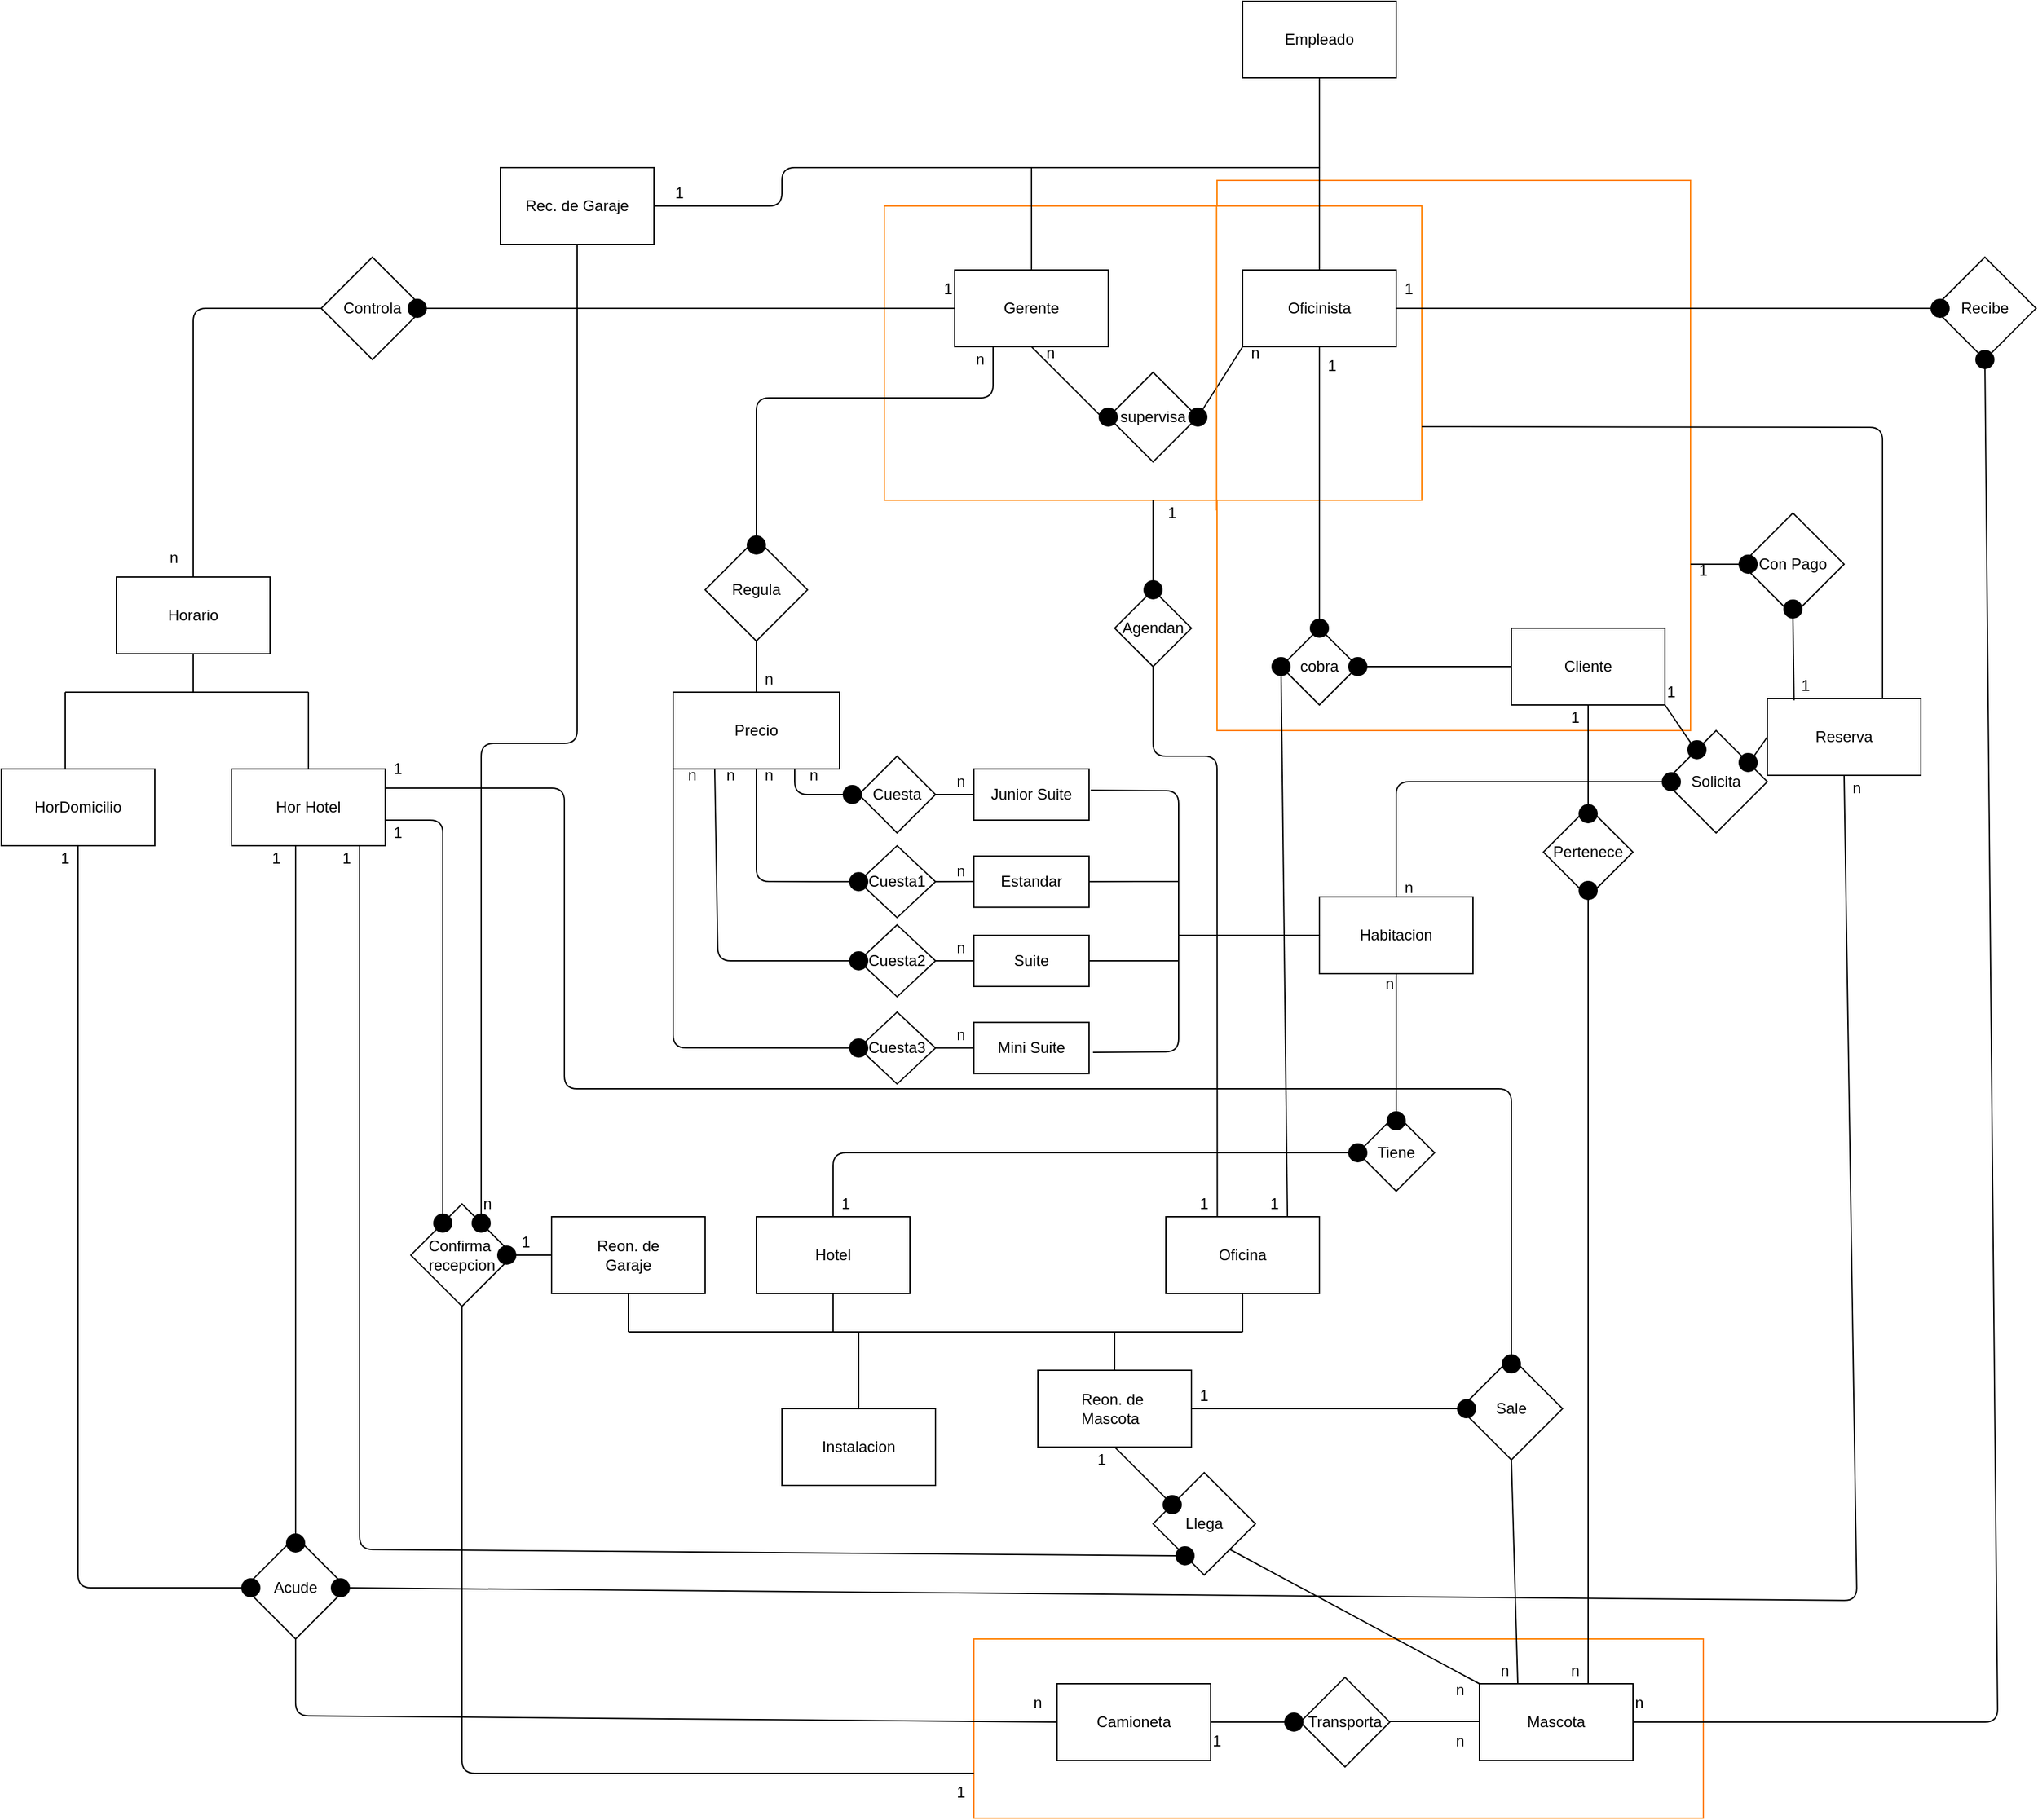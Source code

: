 <mxfile version="12.9.14" type="device"><diagram id="R2lEEEUBdFMjLlhIrx00" name="Page-1"><mxGraphModel dx="4036" dy="1237" grid="1" gridSize="10" guides="1" tooltips="1" connect="1" arrows="1" fold="1" page="1" pageScale="1" pageWidth="850" pageHeight="1100" math="0" shadow="0" extFonts="Permanent Marker^https://fonts.googleapis.com/css?family=Permanent+Marker"><root><mxCell id="0"/><mxCell id="1" parent="0"/><mxCell id="7CC3G2kQGljSHIAsXwbd-12" value="" style="rounded=0;whiteSpace=wrap;html=1;strokeColor=#FF8000;" vertex="1" parent="1"><mxGeometry x="-480" y="350" width="370" height="430" as="geometry"/></mxCell><mxCell id="7CC3G2kQGljSHIAsXwbd-9" value="cobra" style="rhombus;whiteSpace=wrap;html=1;" vertex="1" parent="1"><mxGeometry x="-430" y="700" width="60" height="60" as="geometry"/></mxCell><mxCell id="7CC3G2kQGljSHIAsXwbd-10" value="" style="endArrow=none;html=1;exitX=1;exitY=0.5;exitDx=0;exitDy=0;" edge="1" parent="1" source="7CC3G2kQGljSHIAsXwbd-9"><mxGeometry width="50" height="50" relative="1" as="geometry"><mxPoint x="-380" y="730" as="sourcePoint"/><mxPoint x="-250" y="730" as="targetPoint"/></mxGeometry></mxCell><mxCell id="7CC3G2kQGljSHIAsXwbd-11" value="Cliente" style="rounded=0;whiteSpace=wrap;html=1;" vertex="1" parent="1"><mxGeometry x="-250" y="700" width="120" height="60" as="geometry"/></mxCell><mxCell id="7CC3G2kQGljSHIAsXwbd-7" value="" style="group;fillColor=#FFFFFF;strokeColor=#FF8000;strokeWidth=1;" vertex="1" connectable="0" parent="1"><mxGeometry x="-740" y="370" width="420" height="230" as="geometry"/></mxCell><mxCell id="7CC3G2kQGljSHIAsXwbd-14" value="Empleado" style="rounded=0;whiteSpace=wrap;html=1;" vertex="1" parent="1"><mxGeometry x="-460" y="210" width="120" height="60" as="geometry"/></mxCell><mxCell id="7CC3G2kQGljSHIAsXwbd-6" value="" style="rounded=0;whiteSpace=wrap;html=1;strokeColor=#FF8000;" vertex="1" parent="1"><mxGeometry x="-740" y="370" width="420" height="230" as="geometry"/></mxCell><mxCell id="7CC3G2kQGljSHIAsXwbd-1" value="Gerente" style="rounded=0;whiteSpace=wrap;html=1;" vertex="1" parent="1"><mxGeometry x="-685" y="420" width="120" height="60" as="geometry"/></mxCell><mxCell id="7CC3G2kQGljSHIAsXwbd-3" value="supervisa" style="rhombus;whiteSpace=wrap;html=1;" vertex="1" parent="1"><mxGeometry x="-565" y="500" width="70" height="70" as="geometry"/></mxCell><mxCell id="7CC3G2kQGljSHIAsXwbd-4" value="" style="endArrow=none;html=1;exitX=0;exitY=0.5;exitDx=0;exitDy=0;entryX=0.5;entryY=1;entryDx=0;entryDy=0;" edge="1" parent="1" source="7CC3G2kQGljSHIAsXwbd-125" target="7CC3G2kQGljSHIAsXwbd-1"><mxGeometry width="50" height="50" relative="1" as="geometry"><mxPoint x="-665" y="530" as="sourcePoint"/><mxPoint x="-615" y="480" as="targetPoint"/></mxGeometry></mxCell><mxCell id="7CC3G2kQGljSHIAsXwbd-2" value="Oficinista" style="rounded=0;whiteSpace=wrap;html=1;" vertex="1" parent="1"><mxGeometry x="-460" y="420" width="120" height="60" as="geometry"/></mxCell><mxCell id="7CC3G2kQGljSHIAsXwbd-5" value="" style="endArrow=none;html=1;exitX=1;exitY=0.5;exitDx=0;exitDy=0;entryX=0;entryY=1;entryDx=0;entryDy=0;" edge="1" parent="1" source="7CC3G2kQGljSHIAsXwbd-3" target="7CC3G2kQGljSHIAsXwbd-2"><mxGeometry width="50" height="50" relative="1" as="geometry"><mxPoint x="-385" y="517.5" as="sourcePoint"/><mxPoint x="-452.5" y="480" as="targetPoint"/></mxGeometry></mxCell><mxCell id="7CC3G2kQGljSHIAsXwbd-13" value="" style="endArrow=none;html=1;exitX=-0.001;exitY=0.6;exitDx=0;exitDy=0;exitPerimeter=0;strokeColor=#FF8000;entryX=-0.001;entryY=0.047;entryDx=0;entryDy=0;entryPerimeter=0;" edge="1" parent="1" source="7CC3G2kQGljSHIAsXwbd-12" target="7CC3G2kQGljSHIAsXwbd-12"><mxGeometry width="50" height="50" relative="1" as="geometry"><mxPoint x="-520" y="420" as="sourcePoint"/><mxPoint x="-470" y="370" as="targetPoint"/></mxGeometry></mxCell><mxCell id="7CC3G2kQGljSHIAsXwbd-17" value="" style="endArrow=none;html=1;strokeColor=#000000;exitX=0.5;exitY=0;exitDx=0;exitDy=0;" edge="1" parent="1" source="7CC3G2kQGljSHIAsXwbd-1"><mxGeometry width="50" height="50" relative="1" as="geometry"><mxPoint x="-660" y="390" as="sourcePoint"/><mxPoint x="-625" y="340" as="targetPoint"/></mxGeometry></mxCell><mxCell id="7CC3G2kQGljSHIAsXwbd-18" value="Rec. de Garaje" style="rounded=0;whiteSpace=wrap;html=1;strokeColor=#000000;strokeWidth=1;fillColor=#FFFFFF;" vertex="1" parent="1"><mxGeometry x="-1040" y="340" width="120" height="60" as="geometry"/></mxCell><mxCell id="7CC3G2kQGljSHIAsXwbd-19" value="" style="endArrow=none;html=1;strokeColor=#000000;exitX=1;exitY=0.5;exitDx=0;exitDy=0;" edge="1" parent="1" source="7CC3G2kQGljSHIAsXwbd-18"><mxGeometry width="50" height="50" relative="1" as="geometry"><mxPoint x="-100" y="390" as="sourcePoint"/><mxPoint x="-400" y="340" as="targetPoint"/><Array as="points"><mxPoint x="-820" y="370"/><mxPoint x="-820" y="340"/></Array></mxGeometry></mxCell><mxCell id="7CC3G2kQGljSHIAsXwbd-26" value="" style="group" vertex="1" connectable="0" parent="1"><mxGeometry x="-605" y="1520" width="505" height="110" as="geometry"/></mxCell><mxCell id="7CC3G2kQGljSHIAsXwbd-90" value="" style="rounded=0;whiteSpace=wrap;html=1;strokeColor=#FF8000;strokeWidth=1;fillColor=none;" vertex="1" parent="7CC3G2kQGljSHIAsXwbd-26"><mxGeometry x="-65" y="-30" width="570" height="140" as="geometry"/></mxCell><mxCell id="7CC3G2kQGljSHIAsXwbd-20" value="Camioneta" style="rounded=0;whiteSpace=wrap;html=1;strokeColor=#000000;strokeWidth=1;fillColor=#FFFFFF;" vertex="1" parent="7CC3G2kQGljSHIAsXwbd-26"><mxGeometry y="5" width="120" height="60" as="geometry"/></mxCell><mxCell id="7CC3G2kQGljSHIAsXwbd-21" value="Mascota" style="rounded=0;whiteSpace=wrap;html=1;strokeColor=#000000;strokeWidth=1;fillColor=#FFFFFF;" vertex="1" parent="7CC3G2kQGljSHIAsXwbd-26"><mxGeometry x="330" y="5" width="120" height="60" as="geometry"/></mxCell><mxCell id="7CC3G2kQGljSHIAsXwbd-22" value="Transporta" style="rhombus;whiteSpace=wrap;html=1;strokeColor=#000000;strokeWidth=1;fillColor=#FFFFFF;" vertex="1" parent="7CC3G2kQGljSHIAsXwbd-26"><mxGeometry x="190" width="70" height="70" as="geometry"/></mxCell><mxCell id="7CC3G2kQGljSHIAsXwbd-23" value="" style="endArrow=none;html=1;strokeColor=#000000;entryX=0;entryY=0.5;entryDx=0;entryDy=0;exitX=1;exitY=0.5;exitDx=0;exitDy=0;" edge="1" parent="7CC3G2kQGljSHIAsXwbd-26" source="7CC3G2kQGljSHIAsXwbd-166" target="7CC3G2kQGljSHIAsXwbd-22"><mxGeometry width="50" height="50" relative="1" as="geometry"><mxPoint x="130" y="35" as="sourcePoint"/><mxPoint x="180" y="-15" as="targetPoint"/></mxGeometry></mxCell><mxCell id="7CC3G2kQGljSHIAsXwbd-24" value="" style="endArrow=none;html=1;strokeColor=#000000;entryX=0;entryY=0.5;entryDx=0;entryDy=0;exitX=1;exitY=0.5;exitDx=0;exitDy=0;" edge="1" parent="7CC3G2kQGljSHIAsXwbd-26"><mxGeometry width="50" height="50" relative="1" as="geometry"><mxPoint x="260" y="34.5" as="sourcePoint"/><mxPoint x="330" y="34.5" as="targetPoint"/></mxGeometry></mxCell><mxCell id="7CC3G2kQGljSHIAsXwbd-166" value="" style="ellipse;whiteSpace=wrap;html=1;strokeColor=#000000;strokeWidth=5;fillColor=#000000;" vertex="1" parent="7CC3G2kQGljSHIAsXwbd-26"><mxGeometry x="180" y="30" width="10" height="10" as="geometry"/></mxCell><mxCell id="7CC3G2kQGljSHIAsXwbd-167" value="" style="endArrow=none;html=1;strokeColor=#000000;entryX=0;entryY=0.5;entryDx=0;entryDy=0;exitX=1;exitY=0.5;exitDx=0;exitDy=0;" edge="1" parent="7CC3G2kQGljSHIAsXwbd-26" source="7CC3G2kQGljSHIAsXwbd-20" target="7CC3G2kQGljSHIAsXwbd-166"><mxGeometry width="50" height="50" relative="1" as="geometry"><mxPoint x="-485" y="1555" as="sourcePoint"/><mxPoint x="-415" y="1555" as="targetPoint"/></mxGeometry></mxCell><mxCell id="7CC3G2kQGljSHIAsXwbd-206" value="n" style="text;html=1;strokeColor=none;fillColor=none;align=center;verticalAlign=middle;whiteSpace=wrap;rounded=0;" vertex="1" parent="7CC3G2kQGljSHIAsXwbd-26"><mxGeometry x="435" y="10" width="40" height="20" as="geometry"/></mxCell><mxCell id="7CC3G2kQGljSHIAsXwbd-209" value="n" style="text;html=1;strokeColor=none;fillColor=none;align=center;verticalAlign=middle;whiteSpace=wrap;rounded=0;" vertex="1" parent="7CC3G2kQGljSHIAsXwbd-26"><mxGeometry x="295" width="40" height="20" as="geometry"/></mxCell><mxCell id="7CC3G2kQGljSHIAsXwbd-210" value="n" style="text;html=1;strokeColor=none;fillColor=none;align=center;verticalAlign=middle;whiteSpace=wrap;rounded=0;" vertex="1" parent="7CC3G2kQGljSHIAsXwbd-26"><mxGeometry x="295" y="40" width="40" height="20" as="geometry"/></mxCell><mxCell id="7CC3G2kQGljSHIAsXwbd-212" value="1" style="text;html=1;strokeColor=none;fillColor=none;align=center;verticalAlign=middle;whiteSpace=wrap;rounded=0;" vertex="1" parent="7CC3G2kQGljSHIAsXwbd-26"><mxGeometry x="105" y="40" width="40" height="20" as="geometry"/></mxCell><mxCell id="7CC3G2kQGljSHIAsXwbd-214" value="n" style="text;html=1;strokeColor=none;fillColor=none;align=center;verticalAlign=middle;whiteSpace=wrap;rounded=0;" vertex="1" parent="7CC3G2kQGljSHIAsXwbd-26"><mxGeometry x="-35" y="10" width="40" height="20" as="geometry"/></mxCell><mxCell id="7CC3G2kQGljSHIAsXwbd-28" value="" style="endArrow=none;html=1;strokeColor=#000000;entryX=0.5;entryY=1;entryDx=0;entryDy=0;" edge="1" parent="1" target="7CC3G2kQGljSHIAsXwbd-27"><mxGeometry width="50" height="50" relative="1" as="geometry"><mxPoint x="-1280" y="750" as="sourcePoint"/><mxPoint x="-940" y="720" as="targetPoint"/></mxGeometry></mxCell><mxCell id="7CC3G2kQGljSHIAsXwbd-34" value="" style="group" vertex="1" connectable="0" parent="1"><mxGeometry x="-1430" y="660" width="300" height="210" as="geometry"/></mxCell><mxCell id="7CC3G2kQGljSHIAsXwbd-27" value="Horario" style="rounded=0;whiteSpace=wrap;html=1;strokeColor=#000000;strokeWidth=1;fillColor=#FFFFFF;" vertex="1" parent="7CC3G2kQGljSHIAsXwbd-34"><mxGeometry x="90" width="120" height="60" as="geometry"/></mxCell><mxCell id="7CC3G2kQGljSHIAsXwbd-29" value="" style="endArrow=none;html=1;strokeColor=#000000;" edge="1" parent="7CC3G2kQGljSHIAsXwbd-34"><mxGeometry width="50" height="50" relative="1" as="geometry"><mxPoint x="50" y="90" as="sourcePoint"/><mxPoint x="240" y="90" as="targetPoint"/></mxGeometry></mxCell><mxCell id="7CC3G2kQGljSHIAsXwbd-30" value="" style="endArrow=none;html=1;strokeColor=#000000;" edge="1" parent="7CC3G2kQGljSHIAsXwbd-34"><mxGeometry width="50" height="50" relative="1" as="geometry"><mxPoint x="50" y="150" as="sourcePoint"/><mxPoint x="50" y="90" as="targetPoint"/></mxGeometry></mxCell><mxCell id="7CC3G2kQGljSHIAsXwbd-31" value="" style="endArrow=none;html=1;strokeColor=#000000;" edge="1" parent="7CC3G2kQGljSHIAsXwbd-34"><mxGeometry width="50" height="50" relative="1" as="geometry"><mxPoint x="240" y="150" as="sourcePoint"/><mxPoint x="240" y="90" as="targetPoint"/></mxGeometry></mxCell><mxCell id="7CC3G2kQGljSHIAsXwbd-32" value="HorDomicilio" style="rounded=0;whiteSpace=wrap;html=1;strokeColor=#000000;strokeWidth=1;fillColor=#FFFFFF;" vertex="1" parent="7CC3G2kQGljSHIAsXwbd-34"><mxGeometry y="150" width="120" height="60" as="geometry"/></mxCell><mxCell id="7CC3G2kQGljSHIAsXwbd-33" value="Hor Hotel" style="rounded=0;whiteSpace=wrap;html=1;strokeColor=#000000;strokeWidth=1;fillColor=#FFFFFF;" vertex="1" parent="7CC3G2kQGljSHIAsXwbd-34"><mxGeometry x="180" y="150" width="120" height="60" as="geometry"/></mxCell><mxCell id="7CC3G2kQGljSHIAsXwbd-47" value="" style="group" vertex="1" connectable="0" parent="1"><mxGeometry x="-1000" y="1130" width="700" height="250" as="geometry"/></mxCell><mxCell id="7CC3G2kQGljSHIAsXwbd-36" value="Hotel" style="rounded=0;whiteSpace=wrap;html=1;strokeColor=#000000;strokeWidth=1;fillColor=#FFFFFF;" vertex="1" parent="7CC3G2kQGljSHIAsXwbd-47"><mxGeometry x="160" y="30" width="120" height="60" as="geometry"/></mxCell><mxCell id="7CC3G2kQGljSHIAsXwbd-37" value="Reon. de&amp;nbsp;&lt;br&gt;&lt;div style=&quot;text-align: justify&quot;&gt;&lt;span&gt;Mascota&lt;/span&gt;&lt;/div&gt;" style="rounded=0;whiteSpace=wrap;html=1;strokeColor=#000000;strokeWidth=1;fillColor=#FFFFFF;" vertex="1" parent="7CC3G2kQGljSHIAsXwbd-47"><mxGeometry x="380" y="150" width="120" height="60" as="geometry"/></mxCell><mxCell id="7CC3G2kQGljSHIAsXwbd-39" value="Reon. de &lt;br&gt;Garaje" style="rounded=0;whiteSpace=wrap;html=1;strokeColor=#000000;strokeWidth=1;fillColor=#FFFFFF;" vertex="1" parent="7CC3G2kQGljSHIAsXwbd-47"><mxGeometry y="30" width="120" height="60" as="geometry"/></mxCell><mxCell id="7CC3G2kQGljSHIAsXwbd-40" value="" style="endArrow=none;html=1;strokeColor=#000000;entryX=0.5;entryY=0;entryDx=0;entryDy=0;" edge="1" parent="7CC3G2kQGljSHIAsXwbd-47" target="7CC3G2kQGljSHIAsXwbd-46"><mxGeometry width="50" height="50" relative="1" as="geometry"><mxPoint x="240" y="120" as="sourcePoint"/><mxPoint x="290" y="10" as="targetPoint"/></mxGeometry></mxCell><mxCell id="7CC3G2kQGljSHIAsXwbd-41" value="" style="endArrow=none;html=1;strokeColor=#000000;" edge="1" parent="7CC3G2kQGljSHIAsXwbd-47"><mxGeometry width="50" height="50" relative="1" as="geometry"><mxPoint x="60" y="120" as="sourcePoint"/><mxPoint x="540" y="120" as="targetPoint"/></mxGeometry></mxCell><mxCell id="7CC3G2kQGljSHIAsXwbd-42" value="" style="endArrow=none;html=1;strokeColor=#000000;exitX=0.5;exitY=0;exitDx=0;exitDy=0;" edge="1" parent="7CC3G2kQGljSHIAsXwbd-47" source="7CC3G2kQGljSHIAsXwbd-37"><mxGeometry width="50" height="50" relative="1" as="geometry"><mxPoint x="380" y="90" as="sourcePoint"/><mxPoint x="440" y="120" as="targetPoint"/></mxGeometry></mxCell><mxCell id="7CC3G2kQGljSHIAsXwbd-43" value="" style="endArrow=none;html=1;strokeColor=#000000;" edge="1" parent="7CC3G2kQGljSHIAsXwbd-47"><mxGeometry width="50" height="50" relative="1" as="geometry"><mxPoint x="220" y="90" as="sourcePoint"/><mxPoint x="220" y="120" as="targetPoint"/></mxGeometry></mxCell><mxCell id="7CC3G2kQGljSHIAsXwbd-44" value="" style="endArrow=none;html=1;strokeColor=#000000;" edge="1" parent="7CC3G2kQGljSHIAsXwbd-47"><mxGeometry width="50" height="50" relative="1" as="geometry"><mxPoint x="60" y="120" as="sourcePoint"/><mxPoint x="60" y="90" as="targetPoint"/></mxGeometry></mxCell><mxCell id="7CC3G2kQGljSHIAsXwbd-45" value="" style="endArrow=none;html=1;strokeColor=#000000;exitX=0.5;exitY=1;exitDx=0;exitDy=0;" edge="1" parent="7CC3G2kQGljSHIAsXwbd-47" source="7CC3G2kQGljSHIAsXwbd-38"><mxGeometry width="50" height="50" relative="1" as="geometry"><mxPoint x="560" y="170" as="sourcePoint"/><mxPoint x="540" y="120" as="targetPoint"/></mxGeometry></mxCell><mxCell id="7CC3G2kQGljSHIAsXwbd-46" value="Instalacion" style="rounded=0;whiteSpace=wrap;html=1;strokeColor=#000000;strokeWidth=1;fillColor=#FFFFFF;" vertex="1" parent="7CC3G2kQGljSHIAsXwbd-47"><mxGeometry x="180" y="180" width="120" height="60" as="geometry"/></mxCell><mxCell id="7CC3G2kQGljSHIAsXwbd-38" value="Oficina" style="rounded=0;whiteSpace=wrap;html=1;strokeColor=#000000;strokeWidth=1;fillColor=#FFFFFF;" vertex="1" parent="7CC3G2kQGljSHIAsXwbd-47"><mxGeometry x="480" y="30" width="120" height="60" as="geometry"/></mxCell><mxCell id="7CC3G2kQGljSHIAsXwbd-197" value="1" style="text;html=1;strokeColor=none;fillColor=none;align=center;verticalAlign=middle;whiteSpace=wrap;rounded=0;" vertex="1" parent="7CC3G2kQGljSHIAsXwbd-47"><mxGeometry x="490" y="10" width="40" height="20" as="geometry"/></mxCell><mxCell id="7CC3G2kQGljSHIAsXwbd-200" value="1" style="text;html=1;strokeColor=none;fillColor=none;align=center;verticalAlign=middle;whiteSpace=wrap;rounded=0;" vertex="1" parent="7CC3G2kQGljSHIAsXwbd-47"><mxGeometry x="210" y="10" width="40" height="20" as="geometry"/></mxCell><mxCell id="7CC3G2kQGljSHIAsXwbd-240" value="1&lt;span style=&quot;font-family: monospace ; font-size: 0px&quot;&gt;%3CmxGraphModel%3E%3Croot%3E%3CmxCell%20id%3D%220%22%2F%3E%3CmxCell%20id%3D%221%22%20parent%3D%220%22%2F%3E%3CmxCell%20id%3D%222%22%20value%3D%22n%22%20style%3D%22text%3Bhtml%3D1%3BstrokeColor%3Dnone%3BfillColor%3Dnone%3Balign%3Dcenter%3BverticalAlign%3Dmiddle%3BwhiteSpace%3Dwrap%3Brounded%3D0%3B%22%20vertex%3D%221%22%20parent%3D%221%22%3E%3CmxGeometry%20x%3D%22-850%22%20y%3D%22730%22%20width%3D%2240%22%20height%3D%2220%22%20as%3D%22geometry%22%2F%3E%3C%2FmxCell%3E%3C%2Froot%3E%3C%2FmxGraphModel%3E&lt;/span&gt;" style="text;html=1;strokeColor=none;fillColor=none;align=center;verticalAlign=middle;whiteSpace=wrap;rounded=0;" vertex="1" parent="7CC3G2kQGljSHIAsXwbd-47"><mxGeometry x="410" y="210" width="40" height="20" as="geometry"/></mxCell><mxCell id="7CC3G2kQGljSHIAsXwbd-241" value="1&lt;span style=&quot;font-family: monospace ; font-size: 0px&quot;&gt;%3CmxGraphModel%3E%3Croot%3E%3CmxCell%20id%3D%220%22%2F%3E%3CmxCell%20id%3D%221%22%20parent%3D%220%22%2F%3E%3CmxCell%20id%3D%222%22%20value%3D%22n%22%20style%3D%22text%3Bhtml%3D1%3BstrokeColor%3Dnone%3BfillColor%3Dnone%3Balign%3Dcenter%3BverticalAlign%3Dmiddle%3BwhiteSpace%3Dwrap%3Brounded%3D0%3B%22%20vertex%3D%221%22%20parent%3D%221%22%3E%3CmxGeometry%20x%3D%22-850%22%20y%3D%22730%22%20width%3D%2240%22%20height%3D%2220%22%20as%3D%22geometry%22%2F%3E%3C%2FmxCell%3E%3C%2Froot%3E%3C%2FmxGraphModel%3E&lt;/span&gt;" style="text;html=1;strokeColor=none;fillColor=none;align=center;verticalAlign=middle;whiteSpace=wrap;rounded=0;" vertex="1" parent="7CC3G2kQGljSHIAsXwbd-47"><mxGeometry x="490" y="160" width="40" height="20" as="geometry"/></mxCell><mxCell id="7CC3G2kQGljSHIAsXwbd-8" value="" style="endArrow=none;html=1;exitX=0.5;exitY=0;exitDx=0;exitDy=0;entryX=0.5;entryY=1;entryDx=0;entryDy=0;" edge="1" parent="1" source="7CC3G2kQGljSHIAsXwbd-9" target="7CC3G2kQGljSHIAsXwbd-2"><mxGeometry width="50" height="50" relative="1" as="geometry"><mxPoint x="-410" y="700" as="sourcePoint"/><mxPoint x="-406" y="479" as="targetPoint"/></mxGeometry></mxCell><mxCell id="7CC3G2kQGljSHIAsXwbd-48" value="Pertenece" style="rhombus;whiteSpace=wrap;html=1;strokeColor=#000000;strokeWidth=1;fillColor=#FFFFFF;" vertex="1" parent="1"><mxGeometry x="-225" y="840" width="70" height="70" as="geometry"/></mxCell><mxCell id="7CC3G2kQGljSHIAsXwbd-49" value="" style="endArrow=none;html=1;strokeColor=#000000;entryX=0.5;entryY=1;entryDx=0;entryDy=0;exitX=0.5;exitY=0;exitDx=0;exitDy=0;" edge="1" parent="1" source="7CC3G2kQGljSHIAsXwbd-48" target="7CC3G2kQGljSHIAsXwbd-11"><mxGeometry width="50" height="50" relative="1" as="geometry"><mxPoint x="-310" y="650" as="sourcePoint"/><mxPoint x="-260" y="600" as="targetPoint"/></mxGeometry></mxCell><mxCell id="7CC3G2kQGljSHIAsXwbd-50" value="" style="endArrow=none;html=1;strokeColor=#000000;entryX=0.5;entryY=1;entryDx=0;entryDy=0;exitX=0.75;exitY=1;exitDx=0;exitDy=0;" edge="1" parent="1" source="7CC3G2kQGljSHIAsXwbd-204" target="7CC3G2kQGljSHIAsXwbd-48"><mxGeometry width="50" height="50" relative="1" as="geometry"><mxPoint x="-140" y="950" as="sourcePoint"/><mxPoint x="-140" y="870" as="targetPoint"/></mxGeometry></mxCell><mxCell id="7CC3G2kQGljSHIAsXwbd-51" value="Acude" style="rhombus;whiteSpace=wrap;html=1;strokeColor=#000000;strokeWidth=1;fillColor=#FFFFFF;" vertex="1" parent="1"><mxGeometry x="-1240" y="1410" width="80" height="80" as="geometry"/></mxCell><mxCell id="7CC3G2kQGljSHIAsXwbd-52" value="" style="endArrow=none;html=1;strokeColor=#000000;entryX=0;entryY=0.5;entryDx=0;entryDy=0;exitX=0.5;exitY=1;exitDx=0;exitDy=0;" edge="1" parent="1" source="7CC3G2kQGljSHIAsXwbd-51" target="7CC3G2kQGljSHIAsXwbd-20"><mxGeometry width="50" height="50" relative="1" as="geometry"><mxPoint x="-670" y="1020" as="sourcePoint"/><mxPoint x="-620" y="970" as="targetPoint"/><Array as="points"><mxPoint x="-1200" y="1550"/></Array></mxGeometry></mxCell><mxCell id="7CC3G2kQGljSHIAsXwbd-53" value="" style="endArrow=none;html=1;strokeColor=#000000;entryX=0.5;entryY=1;entryDx=0;entryDy=0;exitX=0;exitY=0.5;exitDx=0;exitDy=0;" edge="1" parent="1" source="7CC3G2kQGljSHIAsXwbd-155" target="7CC3G2kQGljSHIAsXwbd-32"><mxGeometry width="50" height="50" relative="1" as="geometry"><mxPoint x="-770" y="650" as="sourcePoint"/><mxPoint x="-720" y="600" as="targetPoint"/><Array as="points"><mxPoint x="-1370" y="1450"/></Array></mxGeometry></mxCell><mxCell id="7CC3G2kQGljSHIAsXwbd-54" value="Controla" style="rhombus;whiteSpace=wrap;html=1;strokeColor=#000000;strokeWidth=1;fillColor=#FFFFFF;" vertex="1" parent="1"><mxGeometry x="-1180" y="410" width="80" height="80" as="geometry"/></mxCell><mxCell id="7CC3G2kQGljSHIAsXwbd-55" value="" style="endArrow=none;html=1;strokeColor=#000000;entryX=0;entryY=0.5;entryDx=0;entryDy=0;exitX=1;exitY=0.5;exitDx=0;exitDy=0;" edge="1" parent="1" source="7CC3G2kQGljSHIAsXwbd-185" target="7CC3G2kQGljSHIAsXwbd-1"><mxGeometry width="50" height="50" relative="1" as="geometry"><mxPoint x="-770" y="650" as="sourcePoint"/><mxPoint x="-720" y="600" as="targetPoint"/></mxGeometry></mxCell><mxCell id="7CC3G2kQGljSHIAsXwbd-56" value="" style="endArrow=none;html=1;strokeColor=#000000;entryX=0;entryY=0.5;entryDx=0;entryDy=0;exitX=0.5;exitY=0;exitDx=0;exitDy=0;" edge="1" parent="1" source="7CC3G2kQGljSHIAsXwbd-27" target="7CC3G2kQGljSHIAsXwbd-54"><mxGeometry width="50" height="50" relative="1" as="geometry"><mxPoint x="-770" y="650" as="sourcePoint"/><mxPoint x="-720" y="600" as="targetPoint"/><Array as="points"><mxPoint x="-1280" y="450"/></Array></mxGeometry></mxCell><mxCell id="7CC3G2kQGljSHIAsXwbd-57" value="" style="endArrow=none;html=1;strokeColor=#000000;exitX=0.5;exitY=0;exitDx=0;exitDy=0;" edge="1" parent="1" source="7CC3G2kQGljSHIAsXwbd-220"><mxGeometry width="50" height="50" relative="1" as="geometry"><mxPoint x="-770" y="650" as="sourcePoint"/><mxPoint x="-1200" y="870" as="targetPoint"/></mxGeometry></mxCell><mxCell id="7CC3G2kQGljSHIAsXwbd-62" value="" style="endArrow=none;html=1;strokeColor=#000000;entryX=0.5;entryY=0;entryDx=0;entryDy=0;exitX=0.5;exitY=1;exitDx=0;exitDy=0;" edge="1" parent="1" source="7CC3G2kQGljSHIAsXwbd-6" target="7CC3G2kQGljSHIAsXwbd-59"><mxGeometry width="50" height="50" relative="1" as="geometry"><mxPoint x="-750" y="760" as="sourcePoint"/><mxPoint x="-700" y="710" as="targetPoint"/></mxGeometry></mxCell><mxCell id="7CC3G2kQGljSHIAsXwbd-59" value="Agendan" style="rhombus;whiteSpace=wrap;html=1;strokeColor=#000000;strokeWidth=1;fillColor=#FFFFFF;" vertex="1" parent="1"><mxGeometry x="-560" y="670" width="60" height="60" as="geometry"/></mxCell><mxCell id="7CC3G2kQGljSHIAsXwbd-63" value="" style="endArrow=none;html=1;strokeColor=#000000;exitX=0.335;exitY=0.004;exitDx=0;exitDy=0;exitPerimeter=0;entryX=0.5;entryY=1;entryDx=0;entryDy=0;" edge="1" parent="1" source="7CC3G2kQGljSHIAsXwbd-38" target="7CC3G2kQGljSHIAsXwbd-59"><mxGeometry width="50" height="50" relative="1" as="geometry"><mxPoint x="-505" y="980" as="sourcePoint"/><mxPoint x="-610" y="780" as="targetPoint"/><Array as="points"><mxPoint x="-480" y="800"/><mxPoint x="-530" y="800"/></Array></mxGeometry></mxCell><mxCell id="7CC3G2kQGljSHIAsXwbd-64" value="" style="endArrow=none;html=1;strokeColor=#000000;entryX=0;entryY=0.5;entryDx=0;entryDy=0;exitX=0.75;exitY=1;exitDx=0;exitDy=0;" edge="1" parent="1" source="7CC3G2kQGljSHIAsXwbd-198" target="7CC3G2kQGljSHIAsXwbd-9"><mxGeometry width="50" height="50" relative="1" as="geometry"><mxPoint x="-420" y="1140" as="sourcePoint"/><mxPoint x="-730" y="700" as="targetPoint"/></mxGeometry></mxCell><mxCell id="7CC3G2kQGljSHIAsXwbd-65" value="Reserva" style="rounded=0;whiteSpace=wrap;html=1;strokeColor=#000000;strokeWidth=1;fillColor=#FFFFFF;" vertex="1" parent="1"><mxGeometry x="-50" y="755" width="120" height="60" as="geometry"/></mxCell><mxCell id="7CC3G2kQGljSHIAsXwbd-66" value="" style="endArrow=none;html=1;strokeColor=#000000;entryX=0.5;entryY=1;entryDx=0;entryDy=0;exitX=1;exitY=0.5;exitDx=0;exitDy=0;" edge="1" parent="1" source="7CC3G2kQGljSHIAsXwbd-51" target="7CC3G2kQGljSHIAsXwbd-65"><mxGeometry width="50" height="50" relative="1" as="geometry"><mxPoint x="-620" y="1150" as="sourcePoint"/><mxPoint x="-570" y="1100" as="targetPoint"/><Array as="points"><mxPoint x="20" y="1460"/></Array></mxGeometry></mxCell><mxCell id="7CC3G2kQGljSHIAsXwbd-67" value="Con Pago" style="rhombus;whiteSpace=wrap;html=1;strokeColor=#000000;strokeWidth=1;fillColor=#FFFFFF;" vertex="1" parent="1"><mxGeometry x="-70" y="610" width="80" height="80" as="geometry"/></mxCell><mxCell id="7CC3G2kQGljSHIAsXwbd-69" value="" style="endArrow=none;html=1;strokeColor=#000000;entryX=0.75;entryY=0;entryDx=0;entryDy=0;exitX=1;exitY=0.75;exitDx=0;exitDy=0;" edge="1" parent="1" source="7CC3G2kQGljSHIAsXwbd-6" target="7CC3G2kQGljSHIAsXwbd-65"><mxGeometry width="50" height="50" relative="1" as="geometry"><mxPoint x="-980" y="540" as="sourcePoint"/><mxPoint x="-730" y="552.5" as="targetPoint"/><Array as="points"><mxPoint x="40" y="543"/></Array></mxGeometry></mxCell><mxCell id="7CC3G2kQGljSHIAsXwbd-71" value="" style="endArrow=none;html=1;strokeColor=#000000;exitX=0;exitY=0.5;exitDx=0;exitDy=0;" edge="1" parent="1" source="7CC3G2kQGljSHIAsXwbd-67"><mxGeometry width="50" height="50" relative="1" as="geometry"><mxPoint x="-90" y="650" as="sourcePoint"/><mxPoint x="-110" y="650" as="targetPoint"/></mxGeometry></mxCell><mxCell id="7CC3G2kQGljSHIAsXwbd-72" value="" style="endArrow=none;html=1;strokeColor=#000000;entryX=0.5;entryY=1;entryDx=0;entryDy=0;exitX=0.174;exitY=0.022;exitDx=0;exitDy=0;exitPerimeter=0;" edge="1" parent="1" source="7CC3G2kQGljSHIAsXwbd-65" target="7CC3G2kQGljSHIAsXwbd-67"><mxGeometry width="50" height="50" relative="1" as="geometry"><mxPoint x="-620" y="890" as="sourcePoint"/><mxPoint x="-570" y="840" as="targetPoint"/></mxGeometry></mxCell><mxCell id="7CC3G2kQGljSHIAsXwbd-74" value="Solicita" style="rhombus;whiteSpace=wrap;html=1;strokeColor=#000000;strokeWidth=1;fillColor=#FFFFFF;" vertex="1" parent="1"><mxGeometry x="-130" y="780" width="80" height="80" as="geometry"/></mxCell><mxCell id="7CC3G2kQGljSHIAsXwbd-75" value="" style="endArrow=none;html=1;strokeColor=#000000;entryX=1;entryY=1;entryDx=0;entryDy=0;exitX=0;exitY=0;exitDx=0;exitDy=0;" edge="1" parent="1" source="7CC3G2kQGljSHIAsXwbd-135" target="7CC3G2kQGljSHIAsXwbd-11"><mxGeometry width="50" height="50" relative="1" as="geometry"><mxPoint x="-180" y="910" as="sourcePoint"/><mxPoint x="-130" y="860" as="targetPoint"/></mxGeometry></mxCell><mxCell id="7CC3G2kQGljSHIAsXwbd-76" value="" style="endArrow=none;html=1;strokeColor=#000000;entryX=0;entryY=0.5;entryDx=0;entryDy=0;exitX=1;exitY=0;exitDx=0;exitDy=0;" edge="1" parent="1" source="7CC3G2kQGljSHIAsXwbd-139" target="7CC3G2kQGljSHIAsXwbd-65"><mxGeometry width="50" height="50" relative="1" as="geometry"><mxPoint x="-180" y="910" as="sourcePoint"/><mxPoint x="-130" y="860" as="targetPoint"/></mxGeometry></mxCell><mxCell id="7CC3G2kQGljSHIAsXwbd-77" value="Habitacion" style="rounded=0;whiteSpace=wrap;html=1;strokeColor=#000000;strokeWidth=1;fillColor=#FFFFFF;" vertex="1" parent="1"><mxGeometry x="-400" y="910" width="120" height="60" as="geometry"/></mxCell><mxCell id="7CC3G2kQGljSHIAsXwbd-78" value="Tiene" style="rhombus;whiteSpace=wrap;html=1;strokeColor=#000000;strokeWidth=1;fillColor=#FFFFFF;" vertex="1" parent="1"><mxGeometry x="-370" y="1080" width="60" height="60" as="geometry"/></mxCell><mxCell id="7CC3G2kQGljSHIAsXwbd-79" value="" style="endArrow=none;html=1;strokeColor=#000000;entryX=0.5;entryY=0;entryDx=0;entryDy=0;exitX=0;exitY=0.5;exitDx=0;exitDy=0;" edge="1" parent="1" source="7CC3G2kQGljSHIAsXwbd-78" target="7CC3G2kQGljSHIAsXwbd-36"><mxGeometry width="50" height="50" relative="1" as="geometry"><mxPoint x="-180" y="1170" as="sourcePoint"/><mxPoint x="-130" y="1120" as="targetPoint"/><Array as="points"><mxPoint x="-780" y="1110"/></Array></mxGeometry></mxCell><mxCell id="7CC3G2kQGljSHIAsXwbd-80" value="" style="endArrow=none;html=1;strokeColor=#000000;entryX=0;entryY=0.5;entryDx=0;entryDy=0;exitX=0.5;exitY=0;exitDx=0;exitDy=0;" edge="1" parent="1" source="7CC3G2kQGljSHIAsXwbd-137" target="7CC3G2kQGljSHIAsXwbd-74"><mxGeometry width="50" height="50" relative="1" as="geometry"><mxPoint x="-340" y="1000" as="sourcePoint"/><mxPoint x="-290" y="950" as="targetPoint"/><Array as="points"/></mxGeometry></mxCell><mxCell id="7CC3G2kQGljSHIAsXwbd-82" value="Llega" style="rhombus;whiteSpace=wrap;html=1;strokeColor=#000000;strokeWidth=1;fillColor=#FFFFFF;" vertex="1" parent="1"><mxGeometry x="-530" y="1360" width="80" height="80" as="geometry"/></mxCell><mxCell id="7CC3G2kQGljSHIAsXwbd-83" value="Sale" style="rhombus;whiteSpace=wrap;html=1;strokeColor=#000000;strokeWidth=1;fillColor=#FFFFFF;" vertex="1" parent="1"><mxGeometry x="-290" y="1270" width="80" height="80" as="geometry"/></mxCell><mxCell id="7CC3G2kQGljSHIAsXwbd-84" value="" style="endArrow=none;html=1;strokeColor=#000000;entryX=1;entryY=1;entryDx=0;entryDy=0;exitX=0;exitY=0;exitDx=0;exitDy=0;" edge="1" parent="1" source="7CC3G2kQGljSHIAsXwbd-21" target="7CC3G2kQGljSHIAsXwbd-82"><mxGeometry width="50" height="50" relative="1" as="geometry"><mxPoint x="-340" y="1160" as="sourcePoint"/><mxPoint x="-290" y="1110" as="targetPoint"/></mxGeometry></mxCell><mxCell id="7CC3G2kQGljSHIAsXwbd-85" value="" style="endArrow=none;html=1;strokeColor=#000000;entryX=0.5;entryY=1;entryDx=0;entryDy=0;exitX=0.75;exitY=1;exitDx=0;exitDy=0;" edge="1" parent="1" source="7CC3G2kQGljSHIAsXwbd-207" target="7CC3G2kQGljSHIAsXwbd-83"><mxGeometry width="50" height="50" relative="1" as="geometry"><mxPoint x="-250" y="1525" as="sourcePoint"/><mxPoint x="-270" y="1640" as="targetPoint"/></mxGeometry></mxCell><mxCell id="7CC3G2kQGljSHIAsXwbd-86" value="" style="endArrow=none;html=1;strokeColor=#000000;entryX=0.5;entryY=1;entryDx=0;entryDy=0;exitX=0;exitY=0;exitDx=0;exitDy=0;" edge="1" parent="1" source="7CC3G2kQGljSHIAsXwbd-161" target="7CC3G2kQGljSHIAsXwbd-37"><mxGeometry width="50" height="50" relative="1" as="geometry"><mxPoint x="-580" y="1430" as="sourcePoint"/><mxPoint x="-530" y="1380" as="targetPoint"/></mxGeometry></mxCell><mxCell id="7CC3G2kQGljSHIAsXwbd-87" value="" style="endArrow=none;html=1;strokeColor=#000000;entryX=0;entryY=0.5;entryDx=0;entryDy=0;exitX=1;exitY=0.5;exitDx=0;exitDy=0;" edge="1" parent="1" source="7CC3G2kQGljSHIAsXwbd-37" target="7CC3G2kQGljSHIAsXwbd-83"><mxGeometry width="50" height="50" relative="1" as="geometry"><mxPoint x="-580" y="1430" as="sourcePoint"/><mxPoint x="-530" y="1380" as="targetPoint"/></mxGeometry></mxCell><mxCell id="7CC3G2kQGljSHIAsXwbd-88" value="" style="endArrow=none;html=1;strokeColor=#000000;entryX=0;entryY=0.5;entryDx=0;entryDy=0;exitX=0.75;exitY=0;exitDx=0;exitDy=0;" edge="1" parent="1" source="7CC3G2kQGljSHIAsXwbd-217" target="7CC3G2kQGljSHIAsXwbd-163"><mxGeometry width="50" height="50" relative="1" as="geometry"><mxPoint x="-670" y="1270" as="sourcePoint"/><mxPoint x="-620" y="1220" as="targetPoint"/><Array as="points"><mxPoint x="-1150" y="1420"/></Array></mxGeometry></mxCell><mxCell id="7CC3G2kQGljSHIAsXwbd-89" value="" style="endArrow=none;html=1;strokeColor=#000000;entryX=0.5;entryY=0;entryDx=0;entryDy=0;exitX=1;exitY=0.25;exitDx=0;exitDy=0;" edge="1" parent="1" source="7CC3G2kQGljSHIAsXwbd-33" target="7CC3G2kQGljSHIAsXwbd-83"><mxGeometry width="50" height="50" relative="1" as="geometry"><mxPoint x="-1070" y="830" as="sourcePoint"/><mxPoint x="-620" y="1220" as="targetPoint"/><Array as="points"><mxPoint x="-990" y="825"/><mxPoint x="-990" y="1060"/><mxPoint x="-250" y="1060"/></Array></mxGeometry></mxCell><mxCell id="7CC3G2kQGljSHIAsXwbd-91" value="Confirma&amp;nbsp;&lt;br&gt;recepcion" style="rhombus;whiteSpace=wrap;html=1;strokeColor=#000000;strokeWidth=1;fillColor=#FFFFFF;" vertex="1" parent="1"><mxGeometry x="-1110" y="1150" width="80" height="80" as="geometry"/></mxCell><mxCell id="7CC3G2kQGljSHIAsXwbd-92" value="" style="endArrow=none;html=1;strokeColor=#000000;entryX=0;entryY=0.5;entryDx=0;entryDy=0;exitX=1;exitY=0.5;exitDx=0;exitDy=0;" edge="1" parent="1" source="7CC3G2kQGljSHIAsXwbd-91" target="7CC3G2kQGljSHIAsXwbd-39"><mxGeometry width="50" height="50" relative="1" as="geometry"><mxPoint x="-670" y="1260" as="sourcePoint"/><mxPoint x="-620" y="1210" as="targetPoint"/></mxGeometry></mxCell><mxCell id="7CC3G2kQGljSHIAsXwbd-93" value="" style="endArrow=none;html=1;strokeColor=#000000;entryX=0.5;entryY=1;entryDx=0;entryDy=0;exitX=0;exitY=0.75;exitDx=0;exitDy=0;" edge="1" parent="1" source="7CC3G2kQGljSHIAsXwbd-90" target="7CC3G2kQGljSHIAsXwbd-91"><mxGeometry width="50" height="50" relative="1" as="geometry"><mxPoint x="-670" y="1260" as="sourcePoint"/><mxPoint x="-620" y="1210" as="targetPoint"/><Array as="points"><mxPoint x="-1070" y="1595"/></Array></mxGeometry></mxCell><mxCell id="7CC3G2kQGljSHIAsXwbd-95" value="" style="group" vertex="1" connectable="0" parent="1"><mxGeometry x="-620" y="340" width="160" as="geometry"/></mxCell><mxCell id="7CC3G2kQGljSHIAsXwbd-16" value="" style="endArrow=none;html=1;strokeColor=#000000;" edge="1" parent="7CC3G2kQGljSHIAsXwbd-95"><mxGeometry width="50" height="50" relative="1" as="geometry"><mxPoint y="NaN" as="sourcePoint"/><mxPoint x="160" y="NaN" as="targetPoint"/></mxGeometry></mxCell><mxCell id="7CC3G2kQGljSHIAsXwbd-15" value="" style="endArrow=none;html=1;exitX=0.5;exitY=0;exitDx=0;exitDy=0;entryX=0.5;entryY=1;entryDx=0;entryDy=0;" edge="1" parent="7CC3G2kQGljSHIAsXwbd-95" source="7CC3G2kQGljSHIAsXwbd-2" target="7CC3G2kQGljSHIAsXwbd-14"><mxGeometry width="50" height="50" relative="1" as="geometry"><mxPoint x="160" y="NaN" as="sourcePoint"/><mxPoint x="160" y="NaN" as="targetPoint"/></mxGeometry></mxCell><mxCell id="7CC3G2kQGljSHIAsXwbd-96" value="" style="endArrow=none;html=1;strokeColor=#000000;entryX=0.5;entryY=1;entryDx=0;entryDy=0;exitX=0.5;exitY=0;exitDx=0;exitDy=0;" edge="1" parent="1" source="7CC3G2kQGljSHIAsXwbd-180" target="7CC3G2kQGljSHIAsXwbd-18"><mxGeometry width="50" height="50" relative="1" as="geometry"><mxPoint x="-730" y="820" as="sourcePoint"/><mxPoint x="-680" y="770" as="targetPoint"/><Array as="points"><mxPoint x="-1055" y="790"/><mxPoint x="-980" y="790"/></Array></mxGeometry></mxCell><mxCell id="7CC3G2kQGljSHIAsXwbd-98" value="Regula" style="rhombus;whiteSpace=wrap;html=1;strokeColor=#000000;strokeWidth=1;fillColor=none;" vertex="1" parent="1"><mxGeometry x="-880" y="630" width="80" height="80" as="geometry"/></mxCell><mxCell id="7CC3G2kQGljSHIAsXwbd-99" value="" style="endArrow=none;html=1;strokeColor=#000000;entryX=0.5;entryY=0;entryDx=0;entryDy=0;exitX=0.75;exitY=0;exitDx=0;exitDy=0;" edge="1" parent="1" source="7CC3G2kQGljSHIAsXwbd-191" target="7CC3G2kQGljSHIAsXwbd-98"><mxGeometry width="50" height="50" relative="1" as="geometry"><mxPoint x="-640" y="960" as="sourcePoint"/><mxPoint x="-590" y="910" as="targetPoint"/><Array as="points"><mxPoint x="-655" y="520"/><mxPoint x="-840" y="520"/></Array></mxGeometry></mxCell><mxCell id="7CC3G2kQGljSHIAsXwbd-100" value="" style="endArrow=none;html=1;strokeColor=#000000;entryX=0.5;entryY=1;entryDx=0;entryDy=0;exitX=0.5;exitY=0;exitDx=0;exitDy=0;" edge="1" parent="1" source="7CC3G2kQGljSHIAsXwbd-101" target="7CC3G2kQGljSHIAsXwbd-98"><mxGeometry width="50" height="50" relative="1" as="geometry"><mxPoint x="-640" y="960" as="sourcePoint"/><mxPoint x="-590" y="910" as="targetPoint"/></mxGeometry></mxCell><mxCell id="7CC3G2kQGljSHIAsXwbd-101" value="Precio" style="rounded=0;whiteSpace=wrap;html=1;strokeColor=#000000;strokeWidth=1;fillColor=none;" vertex="1" parent="1"><mxGeometry x="-905" y="750" width="130" height="60" as="geometry"/></mxCell><mxCell id="7CC3G2kQGljSHIAsXwbd-102" value="" style="endArrow=none;html=1;strokeColor=#000000;entryX=0;entryY=0.5;entryDx=0;entryDy=0;" edge="1" parent="1" target="7CC3G2kQGljSHIAsXwbd-77"><mxGeometry width="50" height="50" relative="1" as="geometry"><mxPoint x="-510" y="940" as="sourcePoint"/><mxPoint x="-590" y="910" as="targetPoint"/></mxGeometry></mxCell><mxCell id="7CC3G2kQGljSHIAsXwbd-103" value="Suite" style="rounded=0;whiteSpace=wrap;html=1;strokeColor=#000000;strokeWidth=1;fillColor=none;" vertex="1" parent="1"><mxGeometry x="-670" y="940" width="90" height="40" as="geometry"/></mxCell><mxCell id="7CC3G2kQGljSHIAsXwbd-104" value="Junior Suite" style="rounded=0;whiteSpace=wrap;html=1;strokeColor=#000000;strokeWidth=1;fillColor=none;" vertex="1" parent="1"><mxGeometry x="-670" y="810" width="90" height="40" as="geometry"/></mxCell><mxCell id="7CC3G2kQGljSHIAsXwbd-105" value="Estandar" style="rounded=0;whiteSpace=wrap;html=1;strokeColor=#000000;strokeWidth=1;fillColor=none;" vertex="1" parent="1"><mxGeometry x="-670" y="878.13" width="90" height="40" as="geometry"/></mxCell><mxCell id="7CC3G2kQGljSHIAsXwbd-106" value="Mini Suite" style="rounded=0;whiteSpace=wrap;html=1;strokeColor=#000000;strokeWidth=1;fillColor=none;" vertex="1" parent="1"><mxGeometry x="-670" y="1008.12" width="90" height="40" as="geometry"/></mxCell><mxCell id="7CC3G2kQGljSHIAsXwbd-108" value="" style="endArrow=none;html=1;strokeColor=#000000;entryX=1;entryY=0.5;entryDx=0;entryDy=0;" edge="1" parent="1" target="7CC3G2kQGljSHIAsXwbd-105"><mxGeometry width="50" height="50" relative="1" as="geometry"><mxPoint x="-510" y="898" as="sourcePoint"/><mxPoint x="-580" y="930" as="targetPoint"/></mxGeometry></mxCell><mxCell id="7CC3G2kQGljSHIAsXwbd-111" value="" style="endArrow=none;html=1;strokeColor=#000000;entryX=1;entryY=0.5;entryDx=0;entryDy=0;" edge="1" parent="1" target="7CC3G2kQGljSHIAsXwbd-103"><mxGeometry width="50" height="50" relative="1" as="geometry"><mxPoint x="-510" y="960" as="sourcePoint"/><mxPoint x="-580" y="980" as="targetPoint"/></mxGeometry></mxCell><mxCell id="7CC3G2kQGljSHIAsXwbd-112" value="Cuesta" style="rhombus;whiteSpace=wrap;html=1;strokeColor=#000000;strokeWidth=1;fillColor=none;" vertex="1" parent="1"><mxGeometry x="-760" y="800" width="60" height="60" as="geometry"/></mxCell><mxCell id="7CC3G2kQGljSHIAsXwbd-113" value="Cuesta1" style="rhombus;whiteSpace=wrap;html=1;strokeColor=#000000;strokeWidth=1;fillColor=none;" vertex="1" parent="1"><mxGeometry x="-760" y="870" width="60" height="56.25" as="geometry"/></mxCell><mxCell id="7CC3G2kQGljSHIAsXwbd-114" value="Cuesta2" style="rhombus;whiteSpace=wrap;html=1;strokeColor=#000000;strokeWidth=1;fillColor=none;" vertex="1" parent="1"><mxGeometry x="-760" y="931.87" width="60" height="56.25" as="geometry"/></mxCell><mxCell id="7CC3G2kQGljSHIAsXwbd-115" value="Cuesta3" style="rhombus;whiteSpace=wrap;html=1;strokeColor=#000000;strokeWidth=1;fillColor=none;" vertex="1" parent="1"><mxGeometry x="-760" y="1000.0" width="60" height="56.25" as="geometry"/></mxCell><mxCell id="7CC3G2kQGljSHIAsXwbd-116" value="" style="endArrow=none;html=1;strokeColor=#000000;entryX=0;entryY=0.5;entryDx=0;entryDy=0;exitX=1;exitY=0.5;exitDx=0;exitDy=0;" edge="1" parent="1" source="7CC3G2kQGljSHIAsXwbd-112" target="7CC3G2kQGljSHIAsXwbd-104"><mxGeometry width="50" height="50" relative="1" as="geometry"><mxPoint x="-480" y="960" as="sourcePoint"/><mxPoint x="-430" y="910" as="targetPoint"/></mxGeometry></mxCell><mxCell id="7CC3G2kQGljSHIAsXwbd-117" value="" style="endArrow=none;html=1;strokeColor=#000000;exitX=1;exitY=0.5;exitDx=0;exitDy=0;" edge="1" parent="1" source="7CC3G2kQGljSHIAsXwbd-113"><mxGeometry width="50" height="50" relative="1" as="geometry"><mxPoint x="-700" y="850" as="sourcePoint"/><mxPoint x="-670" y="898" as="targetPoint"/></mxGeometry></mxCell><mxCell id="7CC3G2kQGljSHIAsXwbd-118" value="" style="endArrow=none;html=1;strokeColor=#000000;entryX=0;entryY=0.5;entryDx=0;entryDy=0;exitX=1;exitY=0.5;exitDx=0;exitDy=0;" edge="1" parent="1" source="7CC3G2kQGljSHIAsXwbd-114" target="7CC3G2kQGljSHIAsXwbd-103"><mxGeometry width="50" height="50" relative="1" as="geometry"><mxPoint x="-690" y="860" as="sourcePoint"/><mxPoint x="-660" y="880" as="targetPoint"/></mxGeometry></mxCell><mxCell id="7CC3G2kQGljSHIAsXwbd-119" value="" style="endArrow=none;html=1;strokeColor=#000000;entryX=0;entryY=0.5;entryDx=0;entryDy=0;exitX=1;exitY=0.5;exitDx=0;exitDy=0;" edge="1" parent="1" source="7CC3G2kQGljSHIAsXwbd-115" target="7CC3G2kQGljSHIAsXwbd-106"><mxGeometry width="50" height="50" relative="1" as="geometry"><mxPoint x="-680" y="870" as="sourcePoint"/><mxPoint x="-650" y="890" as="targetPoint"/></mxGeometry></mxCell><mxCell id="7CC3G2kQGljSHIAsXwbd-122" value="" style="endArrow=none;html=1;strokeColor=#000000;entryX=0;entryY=0.5;entryDx=0;entryDy=0;exitX=0.25;exitY=1;exitDx=0;exitDy=0;" edge="1" parent="1" source="7CC3G2kQGljSHIAsXwbd-101" target="7CC3G2kQGljSHIAsXwbd-114"><mxGeometry width="50" height="50" relative="1" as="geometry"><mxPoint x="-877" y="810" as="sourcePoint"/><mxPoint x="-760" y="938.125" as="targetPoint"/><Array as="points"><mxPoint x="-870" y="960"/></Array></mxGeometry></mxCell><mxCell id="7CC3G2kQGljSHIAsXwbd-124" value="" style="endArrow=none;html=1;strokeColor=#000000;exitX=1.034;exitY=0.584;exitDx=0;exitDy=0;exitPerimeter=0;entryX=1.014;entryY=0.415;entryDx=0;entryDy=0;entryPerimeter=0;" edge="1" parent="1" source="7CC3G2kQGljSHIAsXwbd-106" target="7CC3G2kQGljSHIAsXwbd-104"><mxGeometry width="50" height="50" relative="1" as="geometry"><mxPoint x="-510" y="1030" as="sourcePoint"/><mxPoint x="-510" y="820" as="targetPoint"/><Array as="points"><mxPoint x="-510" y="1031"/><mxPoint x="-510" y="827"/></Array></mxGeometry></mxCell><mxCell id="7CC3G2kQGljSHIAsXwbd-125" value="" style="ellipse;whiteSpace=wrap;html=1;strokeColor=#000000;strokeWidth=5;fillColor=#000000;" vertex="1" parent="1"><mxGeometry x="-570" y="530" width="10" height="10" as="geometry"/></mxCell><mxCell id="7CC3G2kQGljSHIAsXwbd-126" value="" style="endArrow=none;html=1;exitX=0;exitY=0.5;exitDx=0;exitDy=0;entryX=0.5;entryY=1;entryDx=0;entryDy=0;" edge="1" parent="1" source="7CC3G2kQGljSHIAsXwbd-3" target="7CC3G2kQGljSHIAsXwbd-125"><mxGeometry width="50" height="50" relative="1" as="geometry"><mxPoint x="-565" y="535" as="sourcePoint"/><mxPoint x="-625" y="480" as="targetPoint"/></mxGeometry></mxCell><mxCell id="7CC3G2kQGljSHIAsXwbd-127" value="" style="ellipse;whiteSpace=wrap;html=1;strokeColor=#000000;strokeWidth=5;fillColor=#000000;" vertex="1" parent="1"><mxGeometry x="-500" y="530" width="10" height="10" as="geometry"/></mxCell><mxCell id="7CC3G2kQGljSHIAsXwbd-128" value="n" style="text;html=1;strokeColor=none;fillColor=none;align=center;verticalAlign=middle;whiteSpace=wrap;rounded=0;" vertex="1" parent="1"><mxGeometry x="-630" y="475" width="40" height="20" as="geometry"/></mxCell><mxCell id="7CC3G2kQGljSHIAsXwbd-129" value="n" style="text;html=1;strokeColor=none;fillColor=none;align=center;verticalAlign=middle;whiteSpace=wrap;rounded=0;" vertex="1" parent="1"><mxGeometry x="-470" y="475" width="40" height="20" as="geometry"/></mxCell><mxCell id="7CC3G2kQGljSHIAsXwbd-130" value="" style="ellipse;whiteSpace=wrap;html=1;strokeColor=#000000;strokeWidth=5;fillColor=#000000;" vertex="1" parent="1"><mxGeometry x="-405" y="695" width="10" height="10" as="geometry"/></mxCell><mxCell id="7CC3G2kQGljSHIAsXwbd-131" value="" style="ellipse;whiteSpace=wrap;html=1;strokeColor=#000000;strokeWidth=5;fillColor=#000000;" vertex="1" parent="1"><mxGeometry x="-535" y="665" width="10" height="10" as="geometry"/></mxCell><mxCell id="7CC3G2kQGljSHIAsXwbd-132" value="" style="ellipse;whiteSpace=wrap;html=1;strokeColor=#000000;strokeWidth=5;fillColor=#000000;" vertex="1" parent="1"><mxGeometry x="-435" y="725" width="10" height="10" as="geometry"/></mxCell><mxCell id="7CC3G2kQGljSHIAsXwbd-133" value="" style="ellipse;whiteSpace=wrap;html=1;strokeColor=#000000;strokeWidth=5;fillColor=#000000;" vertex="1" parent="1"><mxGeometry x="-70" y="645" width="10" height="10" as="geometry"/></mxCell><mxCell id="7CC3G2kQGljSHIAsXwbd-134" value="" style="ellipse;whiteSpace=wrap;html=1;strokeColor=#000000;strokeWidth=5;fillColor=#000000;" vertex="1" parent="1"><mxGeometry x="-35" y="680" width="10" height="10" as="geometry"/></mxCell><mxCell id="7CC3G2kQGljSHIAsXwbd-135" value="" style="ellipse;whiteSpace=wrap;html=1;strokeColor=#000000;strokeWidth=5;fillColor=#000000;" vertex="1" parent="1"><mxGeometry x="-110" y="790" width="10" height="10" as="geometry"/></mxCell><mxCell id="7CC3G2kQGljSHIAsXwbd-136" value="" style="endArrow=none;html=1;strokeColor=#000000;entryX=1;entryY=1;entryDx=0;entryDy=0;exitX=0;exitY=0;exitDx=0;exitDy=0;" edge="1" parent="1" source="7CC3G2kQGljSHIAsXwbd-74" target="7CC3G2kQGljSHIAsXwbd-135"><mxGeometry width="50" height="50" relative="1" as="geometry"><mxPoint x="-110" y="800" as="sourcePoint"/><mxPoint x="-130" y="760" as="targetPoint"/></mxGeometry></mxCell><mxCell id="7CC3G2kQGljSHIAsXwbd-137" value="" style="ellipse;whiteSpace=wrap;html=1;strokeColor=#000000;strokeWidth=5;fillColor=#000000;" vertex="1" parent="1"><mxGeometry x="-130" y="815" width="10" height="10" as="geometry"/></mxCell><mxCell id="7CC3G2kQGljSHIAsXwbd-138" value="" style="endArrow=none;html=1;strokeColor=#000000;entryX=0;entryY=0.5;entryDx=0;entryDy=0;exitX=0.5;exitY=0;exitDx=0;exitDy=0;" edge="1" parent="1" source="7CC3G2kQGljSHIAsXwbd-77" target="7CC3G2kQGljSHIAsXwbd-137"><mxGeometry width="50" height="50" relative="1" as="geometry"><mxPoint x="-340" y="910" as="sourcePoint"/><mxPoint x="-130" y="820" as="targetPoint"/><Array as="points"><mxPoint x="-340" y="820"/></Array></mxGeometry></mxCell><mxCell id="7CC3G2kQGljSHIAsXwbd-139" value="" style="ellipse;whiteSpace=wrap;html=1;strokeColor=#000000;strokeWidth=5;fillColor=#000000;" vertex="1" parent="1"><mxGeometry x="-70" y="800" width="10" height="10" as="geometry"/></mxCell><mxCell id="7CC3G2kQGljSHIAsXwbd-140" value="" style="endArrow=none;html=1;strokeColor=#000000;entryX=0;entryY=0.5;entryDx=0;entryDy=0;exitX=1;exitY=0;exitDx=0;exitDy=0;" edge="1" parent="1" source="7CC3G2kQGljSHIAsXwbd-74" target="7CC3G2kQGljSHIAsXwbd-139"><mxGeometry width="50" height="50" relative="1" as="geometry"><mxPoint x="-70" y="800" as="sourcePoint"/><mxPoint x="-50" y="780" as="targetPoint"/></mxGeometry></mxCell><mxCell id="7CC3G2kQGljSHIAsXwbd-141" value="" style="ellipse;whiteSpace=wrap;html=1;strokeColor=#000000;strokeWidth=5;fillColor=#000000;" vertex="1" parent="1"><mxGeometry x="-195" y="840" width="10" height="10" as="geometry"/></mxCell><mxCell id="7CC3G2kQGljSHIAsXwbd-142" value="" style="ellipse;whiteSpace=wrap;html=1;strokeColor=#000000;strokeWidth=5;fillColor=#000000;" vertex="1" parent="1"><mxGeometry x="-195" y="900" width="10" height="10" as="geometry"/></mxCell><mxCell id="7CC3G2kQGljSHIAsXwbd-143" value="Recibe" style="rhombus;whiteSpace=wrap;html=1;strokeColor=#000000;strokeWidth=1;fillColor=none;" vertex="1" parent="1"><mxGeometry x="80" y="410" width="80" height="80" as="geometry"/></mxCell><mxCell id="7CC3G2kQGljSHIAsXwbd-144" value="" style="endArrow=none;html=1;strokeColor=#000000;entryX=1;entryY=0.5;entryDx=0;entryDy=0;exitX=0;exitY=0.5;exitDx=0;exitDy=0;" edge="1" parent="1" source="7CC3G2kQGljSHIAsXwbd-146" target="7CC3G2kQGljSHIAsXwbd-2"><mxGeometry width="50" height="50" relative="1" as="geometry"><mxPoint x="-580" y="970" as="sourcePoint"/><mxPoint x="-530" y="920" as="targetPoint"/></mxGeometry></mxCell><mxCell id="7CC3G2kQGljSHIAsXwbd-145" value="" style="endArrow=none;html=1;strokeColor=#000000;entryX=1;entryY=0.5;entryDx=0;entryDy=0;exitX=0.5;exitY=1;exitDx=0;exitDy=0;" edge="1" parent="1" source="7CC3G2kQGljSHIAsXwbd-143" target="7CC3G2kQGljSHIAsXwbd-21"><mxGeometry width="50" height="50" relative="1" as="geometry"><mxPoint x="80" y="460" as="sourcePoint"/><mxPoint x="-330" y="460" as="targetPoint"/><Array as="points"><mxPoint x="130" y="1555"/></Array></mxGeometry></mxCell><mxCell id="7CC3G2kQGljSHIAsXwbd-146" value="" style="ellipse;whiteSpace=wrap;html=1;strokeColor=#000000;strokeWidth=5;fillColor=#000000;" vertex="1" parent="1"><mxGeometry x="80" y="445" width="10" height="10" as="geometry"/></mxCell><mxCell id="7CC3G2kQGljSHIAsXwbd-147" value="" style="endArrow=none;html=1;strokeColor=#000000;entryX=1;entryY=0.5;entryDx=0;entryDy=0;exitX=0;exitY=0.5;exitDx=0;exitDy=0;" edge="1" parent="1" source="7CC3G2kQGljSHIAsXwbd-143" target="7CC3G2kQGljSHIAsXwbd-146"><mxGeometry width="50" height="50" relative="1" as="geometry"><mxPoint x="80" y="450" as="sourcePoint"/><mxPoint x="-340" y="450" as="targetPoint"/></mxGeometry></mxCell><mxCell id="7CC3G2kQGljSHIAsXwbd-148" value="" style="ellipse;whiteSpace=wrap;html=1;strokeColor=#000000;strokeWidth=5;fillColor=#000000;" vertex="1" parent="1"><mxGeometry x="115" y="485" width="10" height="10" as="geometry"/></mxCell><mxCell id="7CC3G2kQGljSHIAsXwbd-149" value="" style="ellipse;whiteSpace=wrap;html=1;strokeColor=#000000;strokeWidth=5;fillColor=#000000;" vertex="1" parent="1"><mxGeometry x="-375" y="725" width="10" height="10" as="geometry"/></mxCell><mxCell id="7CC3G2kQGljSHIAsXwbd-151" value="" style="ellipse;whiteSpace=wrap;html=1;strokeColor=#000000;strokeWidth=5;fillColor=#000000;" vertex="1" parent="1"><mxGeometry x="-345" y="1080" width="10" height="10" as="geometry"/></mxCell><mxCell id="7CC3G2kQGljSHIAsXwbd-152" value="" style="ellipse;whiteSpace=wrap;html=1;strokeColor=#000000;strokeWidth=5;fillColor=#000000;" vertex="1" parent="1"><mxGeometry x="-375" y="1105" width="10" height="10" as="geometry"/></mxCell><mxCell id="7CC3G2kQGljSHIAsXwbd-153" value="" style="ellipse;whiteSpace=wrap;html=1;strokeColor=#000000;strokeWidth=5;fillColor=#000000;" vertex="1" parent="1"><mxGeometry x="-1205" y="1410" width="10" height="10" as="geometry"/></mxCell><mxCell id="7CC3G2kQGljSHIAsXwbd-154" value="" style="ellipse;whiteSpace=wrap;html=1;strokeColor=#000000;strokeWidth=5;fillColor=#000000;" vertex="1" parent="1"><mxGeometry x="-1170" y="1445" width="10" height="10" as="geometry"/></mxCell><mxCell id="7CC3G2kQGljSHIAsXwbd-155" value="" style="ellipse;whiteSpace=wrap;html=1;strokeColor=#000000;strokeWidth=5;fillColor=#000000;" vertex="1" parent="1"><mxGeometry x="-1240" y="1445" width="10" height="10" as="geometry"/></mxCell><mxCell id="7CC3G2kQGljSHIAsXwbd-157" value="" style="ellipse;whiteSpace=wrap;html=1;strokeColor=#000000;strokeWidth=5;fillColor=#000000;" vertex="1" parent="1"><mxGeometry x="-255" y="1270" width="10" height="10" as="geometry"/></mxCell><mxCell id="7CC3G2kQGljSHIAsXwbd-158" value="" style="ellipse;whiteSpace=wrap;html=1;strokeColor=#000000;strokeWidth=5;fillColor=#000000;" vertex="1" parent="1"><mxGeometry x="-290" y="1305" width="10" height="10" as="geometry"/></mxCell><mxCell id="7CC3G2kQGljSHIAsXwbd-161" value="" style="ellipse;whiteSpace=wrap;html=1;strokeColor=#000000;strokeWidth=5;fillColor=#000000;" vertex="1" parent="1"><mxGeometry x="-520" y="1380" width="10" height="10" as="geometry"/></mxCell><mxCell id="7CC3G2kQGljSHIAsXwbd-162" value="" style="endArrow=none;html=1;strokeColor=#000000;entryX=0.5;entryY=1;entryDx=0;entryDy=0;exitX=0;exitY=0;exitDx=0;exitDy=0;" edge="1" parent="1" source="7CC3G2kQGljSHIAsXwbd-82" target="7CC3G2kQGljSHIAsXwbd-161"><mxGeometry width="50" height="50" relative="1" as="geometry"><mxPoint x="-510" y="1380.0" as="sourcePoint"/><mxPoint x="-560" y="1340" as="targetPoint"/></mxGeometry></mxCell><mxCell id="7CC3G2kQGljSHIAsXwbd-163" value="" style="ellipse;whiteSpace=wrap;html=1;strokeColor=#000000;strokeWidth=5;fillColor=#000000;" vertex="1" parent="1"><mxGeometry x="-510" y="1420" width="10" height="10" as="geometry"/></mxCell><mxCell id="7CC3G2kQGljSHIAsXwbd-168" value="" style="ellipse;whiteSpace=wrap;html=1;strokeColor=#000000;strokeWidth=5;fillColor=#000000;" vertex="1" parent="1"><mxGeometry x="-770" y="825" width="10" height="10" as="geometry"/></mxCell><mxCell id="7CC3G2kQGljSHIAsXwbd-170" value="" style="endArrow=none;html=1;strokeColor=#000000;entryX=0;entryY=0.5;entryDx=0;entryDy=0;" edge="1" parent="1" target="7CC3G2kQGljSHIAsXwbd-168"><mxGeometry width="50" height="50" relative="1" as="geometry"><mxPoint x="-810" y="810" as="sourcePoint"/><mxPoint x="-760" y="830" as="targetPoint"/><Array as="points"><mxPoint x="-810" y="830"/></Array></mxGeometry></mxCell><mxCell id="7CC3G2kQGljSHIAsXwbd-171" value="" style="ellipse;whiteSpace=wrap;html=1;strokeColor=#000000;strokeWidth=5;fillColor=#000000;" vertex="1" parent="1"><mxGeometry x="-765" y="893.13" width="10" height="10" as="geometry"/></mxCell><mxCell id="7CC3G2kQGljSHIAsXwbd-172" value="" style="endArrow=none;html=1;strokeColor=#000000;entryX=0;entryY=0.5;entryDx=0;entryDy=0;exitX=0.5;exitY=1;exitDx=0;exitDy=0;" edge="1" parent="1" source="7CC3G2kQGljSHIAsXwbd-101" target="7CC3G2kQGljSHIAsXwbd-171"><mxGeometry width="50" height="50" relative="1" as="geometry"><mxPoint x="-840" y="810" as="sourcePoint"/><mxPoint x="-760" y="898.125" as="targetPoint"/><Array as="points"><mxPoint x="-840" y="898"/></Array></mxGeometry></mxCell><mxCell id="7CC3G2kQGljSHIAsXwbd-173" value="" style="ellipse;whiteSpace=wrap;html=1;strokeColor=#000000;strokeWidth=5;fillColor=#000000;" vertex="1" parent="1"><mxGeometry x="-765" y="955" width="10" height="10" as="geometry"/></mxCell><mxCell id="7CC3G2kQGljSHIAsXwbd-174" value="" style="ellipse;whiteSpace=wrap;html=1;strokeColor=#000000;strokeWidth=5;fillColor=#000000;" vertex="1" parent="1"><mxGeometry x="-765" y="1023.13" width="10" height="10" as="geometry"/></mxCell><mxCell id="7CC3G2kQGljSHIAsXwbd-175" value="" style="endArrow=none;html=1;strokeColor=#000000;entryX=0;entryY=0.5;entryDx=0;entryDy=0;exitX=0;exitY=1;exitDx=0;exitDy=0;" edge="1" parent="1" source="7CC3G2kQGljSHIAsXwbd-101" target="7CC3G2kQGljSHIAsXwbd-174"><mxGeometry width="50" height="50" relative="1" as="geometry"><mxPoint x="-905" y="810" as="sourcePoint"/><mxPoint x="-760" y="1028.125" as="targetPoint"/><Array as="points"><mxPoint x="-905" y="1028"/></Array></mxGeometry></mxCell><mxCell id="7CC3G2kQGljSHIAsXwbd-176" value="" style="ellipse;whiteSpace=wrap;html=1;strokeColor=#000000;strokeWidth=5;fillColor=#000000;" vertex="1" parent="1"><mxGeometry x="-845" y="630" width="10" height="10" as="geometry"/></mxCell><mxCell id="7CC3G2kQGljSHIAsXwbd-177" value="" style="ellipse;whiteSpace=wrap;html=1;strokeColor=#000000;strokeWidth=5;fillColor=#000000;" vertex="1" parent="1"><mxGeometry x="-1090" y="1160" width="10" height="10" as="geometry"/></mxCell><mxCell id="7CC3G2kQGljSHIAsXwbd-178" value="" style="endArrow=none;html=1;strokeColor=#000000;entryX=0.5;entryY=1;entryDx=0;entryDy=0;exitX=0.25;exitY=0;exitDx=0;exitDy=0;" edge="1" parent="1" source="7CC3G2kQGljSHIAsXwbd-216" target="7CC3G2kQGljSHIAsXwbd-177"><mxGeometry width="50" height="50" relative="1" as="geometry"><mxPoint x="-1130" y="870" as="sourcePoint"/><mxPoint x="-1090" y="1170" as="targetPoint"/><Array as="points"><mxPoint x="-1085" y="850"/></Array></mxGeometry></mxCell><mxCell id="7CC3G2kQGljSHIAsXwbd-180" value="" style="ellipse;whiteSpace=wrap;html=1;strokeColor=#000000;strokeWidth=5;fillColor=#000000;" vertex="1" parent="1"><mxGeometry x="-1060" y="1160" width="10" height="10" as="geometry"/></mxCell><mxCell id="7CC3G2kQGljSHIAsXwbd-184" value="" style="ellipse;whiteSpace=wrap;html=1;strokeColor=#000000;strokeWidth=5;fillColor=#000000;" vertex="1" parent="1"><mxGeometry x="-1040" y="1185" width="10" height="10" as="geometry"/></mxCell><mxCell id="7CC3G2kQGljSHIAsXwbd-185" value="" style="ellipse;whiteSpace=wrap;html=1;strokeColor=#000000;strokeWidth=5;fillColor=#000000;" vertex="1" parent="1"><mxGeometry x="-1110" y="445" width="10" height="10" as="geometry"/></mxCell><mxCell id="7CC3G2kQGljSHIAsXwbd-186" value="" style="endArrow=none;html=1;strokeColor=#000000;entryX=0;entryY=0.5;entryDx=0;entryDy=0;exitX=1;exitY=0.5;exitDx=0;exitDy=0;" edge="1" parent="1" source="7CC3G2kQGljSHIAsXwbd-54" target="7CC3G2kQGljSHIAsXwbd-185"><mxGeometry width="50" height="50" relative="1" as="geometry"><mxPoint x="-1100" y="450.0" as="sourcePoint"/><mxPoint x="-685" y="450.0" as="targetPoint"/></mxGeometry></mxCell><mxCell id="7CC3G2kQGljSHIAsXwbd-187" value="1" style="text;html=1;strokeColor=none;fillColor=none;align=center;verticalAlign=middle;whiteSpace=wrap;rounded=0;" vertex="1" parent="1"><mxGeometry x="-410" y="485" width="40" height="20" as="geometry"/></mxCell><mxCell id="7CC3G2kQGljSHIAsXwbd-188" value="1" style="text;html=1;strokeColor=none;fillColor=none;align=center;verticalAlign=middle;whiteSpace=wrap;rounded=0;" vertex="1" parent="1"><mxGeometry x="-350" y="425" width="40" height="20" as="geometry"/></mxCell><mxCell id="7CC3G2kQGljSHIAsXwbd-189" value="1" style="text;html=1;strokeColor=none;fillColor=none;align=center;verticalAlign=middle;whiteSpace=wrap;rounded=0;" vertex="1" parent="1"><mxGeometry x="-710" y="425" width="40" height="20" as="geometry"/></mxCell><mxCell id="7CC3G2kQGljSHIAsXwbd-191" value="n" style="text;html=1;strokeColor=none;fillColor=none;align=center;verticalAlign=middle;whiteSpace=wrap;rounded=0;" vertex="1" parent="1"><mxGeometry x="-685" y="480" width="40" height="20" as="geometry"/></mxCell><mxCell id="7CC3G2kQGljSHIAsXwbd-193" value="" style="endArrow=none;html=1;strokeColor=#000000;entryX=0.5;entryY=0;entryDx=0;entryDy=0;exitX=0.25;exitY=1;exitDx=0;exitDy=0;" edge="1" parent="1" source="7CC3G2kQGljSHIAsXwbd-1" target="7CC3G2kQGljSHIAsXwbd-191"><mxGeometry width="50" height="50" relative="1" as="geometry"><mxPoint x="-655" y="480" as="sourcePoint"/><mxPoint x="-840" y="630" as="targetPoint"/><Array as="points"/></mxGeometry></mxCell><mxCell id="7CC3G2kQGljSHIAsXwbd-194" value="n" style="text;html=1;strokeColor=none;fillColor=none;align=center;verticalAlign=middle;whiteSpace=wrap;rounded=0;" vertex="1" parent="1"><mxGeometry x="-1315" y="635" width="40" height="20" as="geometry"/></mxCell><mxCell id="7CC3G2kQGljSHIAsXwbd-195" value="1" style="text;html=1;strokeColor=none;fillColor=none;align=center;verticalAlign=middle;whiteSpace=wrap;rounded=0;" vertex="1" parent="1"><mxGeometry x="-920" y="350" width="40" height="20" as="geometry"/></mxCell><mxCell id="7CC3G2kQGljSHIAsXwbd-196" value="n" style="text;html=1;strokeColor=none;fillColor=none;align=center;verticalAlign=middle;whiteSpace=wrap;rounded=0;" vertex="1" parent="1"><mxGeometry x="-1070" y="1140" width="40" height="20" as="geometry"/></mxCell><mxCell id="7CC3G2kQGljSHIAsXwbd-198" value="1" style="text;html=1;strokeColor=none;fillColor=none;align=center;verticalAlign=middle;whiteSpace=wrap;rounded=0;" vertex="1" parent="1"><mxGeometry x="-455" y="1140" width="40" height="20" as="geometry"/></mxCell><mxCell id="7CC3G2kQGljSHIAsXwbd-201" value="n" style="text;html=1;strokeColor=none;fillColor=none;align=center;verticalAlign=middle;whiteSpace=wrap;rounded=0;" vertex="1" parent="1"><mxGeometry x="-365" y="968.12" width="40" height="20" as="geometry"/></mxCell><mxCell id="7CC3G2kQGljSHIAsXwbd-202" value="" style="endArrow=none;html=1;strokeColor=#000000;entryX=0.5;entryY=1;entryDx=0;entryDy=0;exitX=0.5;exitY=0;exitDx=0;exitDy=0;" edge="1" parent="1" source="7CC3G2kQGljSHIAsXwbd-78" target="7CC3G2kQGljSHIAsXwbd-77"><mxGeometry width="50" height="50" relative="1" as="geometry"><mxPoint x="-340" y="1080" as="sourcePoint"/><mxPoint x="-340" y="970" as="targetPoint"/></mxGeometry></mxCell><mxCell id="7CC3G2kQGljSHIAsXwbd-203" value="1" style="text;html=1;strokeColor=none;fillColor=none;align=center;verticalAlign=middle;whiteSpace=wrap;rounded=0;" vertex="1" parent="1"><mxGeometry x="-220" y="760" width="40" height="20" as="geometry"/></mxCell><mxCell id="7CC3G2kQGljSHIAsXwbd-204" value="n" style="text;html=1;strokeColor=none;fillColor=none;align=center;verticalAlign=middle;whiteSpace=wrap;rounded=0;" vertex="1" parent="1"><mxGeometry x="-220" y="1505" width="40" height="20" as="geometry"/></mxCell><mxCell id="7CC3G2kQGljSHIAsXwbd-205" value="" style="endArrow=none;html=1;strokeColor=#000000;entryX=0.5;entryY=1;entryDx=0;entryDy=0;exitX=0.75;exitY=0;exitDx=0;exitDy=0;" edge="1" parent="1" source="7CC3G2kQGljSHIAsXwbd-21" target="7CC3G2kQGljSHIAsXwbd-204"><mxGeometry width="50" height="50" relative="1" as="geometry"><mxPoint x="-185" y="1525" as="sourcePoint"/><mxPoint x="-190" y="910" as="targetPoint"/></mxGeometry></mxCell><mxCell id="7CC3G2kQGljSHIAsXwbd-207" value="n" style="text;html=1;strokeColor=none;fillColor=none;align=center;verticalAlign=middle;whiteSpace=wrap;rounded=0;" vertex="1" parent="1"><mxGeometry x="-275" y="1505" width="40" height="20" as="geometry"/></mxCell><mxCell id="7CC3G2kQGljSHIAsXwbd-208" value="" style="endArrow=none;html=1;strokeColor=#000000;entryX=0.5;entryY=1;entryDx=0;entryDy=0;exitX=0.25;exitY=0;exitDx=0;exitDy=0;" edge="1" parent="1" source="7CC3G2kQGljSHIAsXwbd-21" target="7CC3G2kQGljSHIAsXwbd-207"><mxGeometry width="50" height="50" relative="1" as="geometry"><mxPoint x="-245" y="1525" as="sourcePoint"/><mxPoint x="-250" y="1350" as="targetPoint"/></mxGeometry></mxCell><mxCell id="7CC3G2kQGljSHIAsXwbd-213" value="1" style="text;html=1;strokeColor=none;fillColor=none;align=center;verticalAlign=middle;whiteSpace=wrap;rounded=0;" vertex="1" parent="1"><mxGeometry x="-700" y="1600" width="40" height="20" as="geometry"/></mxCell><mxCell id="7CC3G2kQGljSHIAsXwbd-215" value="1&lt;span style=&quot;font-family: monospace ; font-size: 0px&quot;&gt;%3CmxGraphModel%3E%3Croot%3E%3CmxCell%20id%3D%220%22%2F%3E%3CmxCell%20id%3D%221%22%20parent%3D%220%22%2F%3E%3CmxCell%20id%3D%222%22%20value%3D%22n%22%20style%3D%22text%3Bhtml%3D1%3BstrokeColor%3Dnone%3BfillColor%3Dnone%3Balign%3Dcenter%3BverticalAlign%3Dmiddle%3BwhiteSpace%3Dwrap%3Brounded%3D0%3B%22%20vertex%3D%221%22%20parent%3D%221%22%3E%3CmxGeometry%20x%3D%22-220%22%20y%3D%221505%22%20width%3D%2240%22%20height%3D%2220%22%20as%3D%22geometry%22%2F%3E%3C%2FmxCell%3E%3C%2Froot%3E%3C%2FmxGraphModel%3E&lt;/span&gt;" style="text;html=1;strokeColor=none;fillColor=none;align=center;verticalAlign=middle;whiteSpace=wrap;rounded=0;" vertex="1" parent="1"><mxGeometry x="-1140" y="800" width="40" height="20" as="geometry"/></mxCell><mxCell id="7CC3G2kQGljSHIAsXwbd-216" value="1&lt;span style=&quot;font-family: monospace ; font-size: 0px&quot;&gt;%3CmxGraphModel%3E%3Croot%3E%3CmxCell%20id%3D%220%22%2F%3E%3CmxCell%20id%3D%221%22%20parent%3D%220%22%2F%3E%3CmxCell%20id%3D%222%22%20value%3D%22n%22%20style%3D%22text%3Bhtml%3D1%3BstrokeColor%3Dnone%3BfillColor%3Dnone%3Balign%3Dcenter%3BverticalAlign%3Dmiddle%3BwhiteSpace%3Dwrap%3Brounded%3D0%3B%22%20vertex%3D%221%22%20parent%3D%221%22%3E%3CmxGeometry%20x%3D%22-220%22%20y%3D%221505%22%20width%3D%2240%22%20height%3D%2220%22%20as%3D%22geometry%22%2F%3E%3C%2FmxCell%3E%3C%2Froot%3E%3C%2FmxGraphModel%3E&lt;/span&gt;" style="text;html=1;strokeColor=none;fillColor=none;align=center;verticalAlign=middle;whiteSpace=wrap;rounded=0;" vertex="1" parent="1"><mxGeometry x="-1140" y="850" width="40" height="20" as="geometry"/></mxCell><mxCell id="7CC3G2kQGljSHIAsXwbd-217" value="1&lt;span style=&quot;font-family: monospace ; font-size: 0px&quot;&gt;%3CmxGraphModel%3E%3Croot%3E%3CmxCell%20id%3D%220%22%2F%3E%3CmxCell%20id%3D%221%22%20parent%3D%220%22%2F%3E%3CmxCell%20id%3D%222%22%20value%3D%22n%22%20style%3D%22text%3Bhtml%3D1%3BstrokeColor%3Dnone%3BfillColor%3Dnone%3Balign%3Dcenter%3BverticalAlign%3Dmiddle%3BwhiteSpace%3Dwrap%3Brounded%3D0%3B%22%20vertex%3D%221%22%20parent%3D%221%22%3E%3CmxGeometry%20x%3D%22-220%22%20y%3D%221505%22%20width%3D%2240%22%20height%3D%2220%22%20as%3D%22geometry%22%2F%3E%3C%2FmxCell%3E%3C%2Froot%3E%3C%2FmxGraphModel%3E&lt;/span&gt;" style="text;html=1;strokeColor=none;fillColor=none;align=center;verticalAlign=middle;whiteSpace=wrap;rounded=0;" vertex="1" parent="1"><mxGeometry x="-1180" y="870" width="40" height="20" as="geometry"/></mxCell><mxCell id="7CC3G2kQGljSHIAsXwbd-220" value="1&lt;span style=&quot;font-family: monospace ; font-size: 0px&quot;&gt;%3CmxGraphModel%3E%3Croot%3E%3CmxCell%20id%3D%220%22%2F%3E%3CmxCell%20id%3D%221%22%20parent%3D%220%22%2F%3E%3CmxCell%20id%3D%222%22%20value%3D%22n%22%20style%3D%22text%3Bhtml%3D1%3BstrokeColor%3Dnone%3BfillColor%3Dnone%3Balign%3Dcenter%3BverticalAlign%3Dmiddle%3BwhiteSpace%3Dwrap%3Brounded%3D0%3B%22%20vertex%3D%221%22%20parent%3D%221%22%3E%3CmxGeometry%20x%3D%22-220%22%20y%3D%221505%22%20width%3D%2240%22%20height%3D%2220%22%20as%3D%22geometry%22%2F%3E%3C%2FmxCell%3E%3C%2Froot%3E%3C%2FmxGraphModel%3E&lt;/span&gt;" style="text;html=1;strokeColor=none;fillColor=none;align=center;verticalAlign=middle;whiteSpace=wrap;rounded=0;" vertex="1" parent="1"><mxGeometry x="-1235" y="870" width="40" height="20" as="geometry"/></mxCell><mxCell id="7CC3G2kQGljSHIAsXwbd-221" value="" style="endArrow=none;html=1;strokeColor=#000000;exitX=0.5;exitY=0;exitDx=0;exitDy=0;" edge="1" parent="1" source="7CC3G2kQGljSHIAsXwbd-51"><mxGeometry width="50" height="50" relative="1" as="geometry"><mxPoint x="-1200" y="1410" as="sourcePoint"/><mxPoint x="-1200" y="870" as="targetPoint"/></mxGeometry></mxCell><mxCell id="7CC3G2kQGljSHIAsXwbd-222" value="1&lt;span style=&quot;font-family: monospace ; font-size: 0px&quot;&gt;%3CmxGraphModel%3E%3Croot%3E%3CmxCell%20id%3D%220%22%2F%3E%3CmxCell%20id%3D%221%22%20parent%3D%220%22%2F%3E%3CmxCell%20id%3D%222%22%20value%3D%22n%22%20style%3D%22text%3Bhtml%3D1%3BstrokeColor%3Dnone%3BfillColor%3Dnone%3Balign%3Dcenter%3BverticalAlign%3Dmiddle%3BwhiteSpace%3Dwrap%3Brounded%3D0%3B%22%20vertex%3D%221%22%20parent%3D%221%22%3E%3CmxGeometry%20x%3D%22-220%22%20y%3D%221505%22%20width%3D%2240%22%20height%3D%2220%22%20as%3D%22geometry%22%2F%3E%3C%2FmxCell%3E%3C%2Froot%3E%3C%2FmxGraphModel%3E&lt;/span&gt;" style="text;html=1;strokeColor=none;fillColor=none;align=center;verticalAlign=middle;whiteSpace=wrap;rounded=0;" vertex="1" parent="1"><mxGeometry x="-1400" y="870" width="40" height="20" as="geometry"/></mxCell><mxCell id="7CC3G2kQGljSHIAsXwbd-224" value="1&lt;span style=&quot;font-family: monospace ; font-size: 0px&quot;&gt;%3CmxGraphModel%3E%3Croot%3E%3CmxCell%20id%3D%220%22%2F%3E%3CmxCell%20id%3D%221%22%20parent%3D%220%22%2F%3E%3CmxCell%20id%3D%222%22%20value%3D%22n%22%20style%3D%22text%3Bhtml%3D1%3BstrokeColor%3Dnone%3BfillColor%3Dnone%3Balign%3Dcenter%3BverticalAlign%3Dmiddle%3BwhiteSpace%3Dwrap%3Brounded%3D0%3B%22%20vertex%3D%221%22%20parent%3D%221%22%3E%3CmxGeometry%20x%3D%22-220%22%20y%3D%221505%22%20width%3D%2240%22%20height%3D%2220%22%20as%3D%22geometry%22%2F%3E%3C%2FmxCell%3E%3C%2Froot%3E%3C%2FmxGraphModel%3E&lt;/span&gt;" style="text;html=1;strokeColor=none;fillColor=none;align=center;verticalAlign=middle;whiteSpace=wrap;rounded=0;" vertex="1" parent="1"><mxGeometry x="-1040" y="1170" width="40" height="20" as="geometry"/></mxCell><mxCell id="7CC3G2kQGljSHIAsXwbd-225" value="n" style="text;html=1;strokeColor=none;fillColor=none;align=center;verticalAlign=middle;whiteSpace=wrap;rounded=0;" vertex="1" parent="1"><mxGeometry x="-850" y="730" width="40" height="20" as="geometry"/></mxCell><mxCell id="7CC3G2kQGljSHIAsXwbd-226" value="n" style="text;html=1;strokeColor=none;fillColor=none;align=center;verticalAlign=middle;whiteSpace=wrap;rounded=0;" vertex="1" parent="1"><mxGeometry x="-700" y="810" width="40" height="20" as="geometry"/></mxCell><mxCell id="7CC3G2kQGljSHIAsXwbd-227" value="n" style="text;html=1;strokeColor=none;fillColor=none;align=center;verticalAlign=middle;whiteSpace=wrap;rounded=0;" vertex="1" parent="1"><mxGeometry x="-815" y="805" width="40" height="20" as="geometry"/></mxCell><mxCell id="7CC3G2kQGljSHIAsXwbd-228" value="n" style="text;html=1;strokeColor=none;fillColor=none;align=center;verticalAlign=middle;whiteSpace=wrap;rounded=0;" vertex="1" parent="1"><mxGeometry x="-850" y="805" width="40" height="20" as="geometry"/></mxCell><mxCell id="7CC3G2kQGljSHIAsXwbd-229" value="n" style="text;html=1;strokeColor=none;fillColor=none;align=center;verticalAlign=middle;whiteSpace=wrap;rounded=0;" vertex="1" parent="1"><mxGeometry x="-880" y="805" width="40" height="20" as="geometry"/></mxCell><mxCell id="7CC3G2kQGljSHIAsXwbd-230" value="n" style="text;html=1;strokeColor=none;fillColor=none;align=center;verticalAlign=middle;whiteSpace=wrap;rounded=0;" vertex="1" parent="1"><mxGeometry x="-910" y="805" width="40" height="20" as="geometry"/></mxCell><mxCell id="7CC3G2kQGljSHIAsXwbd-231" value="n" style="text;html=1;strokeColor=none;fillColor=none;align=center;verticalAlign=middle;whiteSpace=wrap;rounded=0;" vertex="1" parent="1"><mxGeometry x="-700" y="880" width="40" height="20" as="geometry"/></mxCell><mxCell id="7CC3G2kQGljSHIAsXwbd-232" value="n" style="text;html=1;strokeColor=none;fillColor=none;align=center;verticalAlign=middle;whiteSpace=wrap;rounded=0;" vertex="1" parent="1"><mxGeometry x="-700" y="940" width="40" height="20" as="geometry"/></mxCell><mxCell id="7CC3G2kQGljSHIAsXwbd-233" value="n" style="text;html=1;strokeColor=none;fillColor=none;align=center;verticalAlign=middle;whiteSpace=wrap;rounded=0;" vertex="1" parent="1"><mxGeometry x="-700" y="1008.12" width="40" height="20" as="geometry"/></mxCell><mxCell id="7CC3G2kQGljSHIAsXwbd-234" value="1" style="text;html=1;strokeColor=none;fillColor=none;align=center;verticalAlign=middle;whiteSpace=wrap;rounded=0;" vertex="1" parent="1"><mxGeometry x="-535" y="600" width="40" height="20" as="geometry"/></mxCell><mxCell id="7CC3G2kQGljSHIAsXwbd-235" value="1&lt;span style=&quot;font-family: monospace ; font-size: 0px&quot;&gt;%3CmxGraphModel%3E%3Croot%3E%3CmxCell%20id%3D%220%22%2F%3E%3CmxCell%20id%3D%221%22%20parent%3D%220%22%2F%3E%3CmxCell%20id%3D%222%22%20value%3D%22n%22%20style%3D%22text%3Bhtml%3D1%3BstrokeColor%3Dnone%3BfillColor%3Dnone%3Balign%3Dcenter%3BverticalAlign%3Dmiddle%3BwhiteSpace%3Dwrap%3Brounded%3D0%3B%22%20vertex%3D%221%22%20parent%3D%221%22%3E%3CmxGeometry%20x%3D%22-850%22%20y%3D%22730%22%20width%3D%2240%22%20height%3D%2220%22%20as%3D%22geometry%22%2F%3E%3C%2FmxCell%3E%3C%2Froot%3E%3C%2FmxGraphModel%3E&lt;/span&gt;" style="text;html=1;strokeColor=none;fillColor=none;align=center;verticalAlign=middle;whiteSpace=wrap;rounded=0;" vertex="1" parent="1"><mxGeometry x="-120" y="645" width="40" height="20" as="geometry"/></mxCell><mxCell id="7CC3G2kQGljSHIAsXwbd-236" value="1&lt;span style=&quot;font-family: monospace ; font-size: 0px&quot;&gt;%3CmxGraphModel%3E%3Croot%3E%3CmxCell%20id%3D%220%22%2F%3E%3CmxCell%20id%3D%221%22%20parent%3D%220%22%2F%3E%3CmxCell%20id%3D%222%22%20value%3D%22n%22%20style%3D%22text%3Bhtml%3D1%3BstrokeColor%3Dnone%3BfillColor%3Dnone%3Balign%3Dcenter%3BverticalAlign%3Dmiddle%3BwhiteSpace%3Dwrap%3Brounded%3D0%3B%22%20vertex%3D%221%22%20parent%3D%221%22%3E%3CmxGeometry%20x%3D%22-850%22%20y%3D%22730%22%20width%3D%2240%22%20height%3D%2220%22%20as%3D%22geometry%22%2F%3E%3C%2FmxCell%3E%3C%2Froot%3E%3C%2FmxGraphModel%3E&lt;/span&gt;" style="text;html=1;strokeColor=none;fillColor=none;align=center;verticalAlign=middle;whiteSpace=wrap;rounded=0;" vertex="1" parent="1"><mxGeometry x="-40" y="735" width="40" height="20" as="geometry"/></mxCell><mxCell id="7CC3G2kQGljSHIAsXwbd-237" value="n" style="text;html=1;strokeColor=none;fillColor=none;align=center;verticalAlign=middle;whiteSpace=wrap;rounded=0;" vertex="1" parent="1"><mxGeometry y="815" width="40" height="20" as="geometry"/></mxCell><mxCell id="7CC3G2kQGljSHIAsXwbd-238" value="1&lt;span style=&quot;font-family: monospace ; font-size: 0px&quot;&gt;%3CmxGraphModel%3E%3Croot%3E%3CmxCell%20id%3D%220%22%2F%3E%3CmxCell%20id%3D%221%22%20parent%3D%220%22%2F%3E%3CmxCell%20id%3D%222%22%20value%3D%22n%22%20style%3D%22text%3Bhtml%3D1%3BstrokeColor%3Dnone%3BfillColor%3Dnone%3Balign%3Dcenter%3BverticalAlign%3Dmiddle%3BwhiteSpace%3Dwrap%3Brounded%3D0%3B%22%20vertex%3D%221%22%20parent%3D%221%22%3E%3CmxGeometry%20x%3D%22-850%22%20y%3D%22730%22%20width%3D%2240%22%20height%3D%2220%22%20as%3D%22geometry%22%2F%3E%3C%2FmxCell%3E%3C%2Froot%3E%3C%2FmxGraphModel%3E&lt;/span&gt;" style="text;html=1;strokeColor=none;fillColor=none;align=center;verticalAlign=middle;whiteSpace=wrap;rounded=0;" vertex="1" parent="1"><mxGeometry x="-145" y="740" width="40" height="20" as="geometry"/></mxCell><mxCell id="7CC3G2kQGljSHIAsXwbd-239" value="n" style="text;html=1;strokeColor=none;fillColor=none;align=center;verticalAlign=middle;whiteSpace=wrap;rounded=0;" vertex="1" parent="1"><mxGeometry x="-350" y="893.13" width="40" height="20" as="geometry"/></mxCell></root></mxGraphModel></diagram></mxfile>